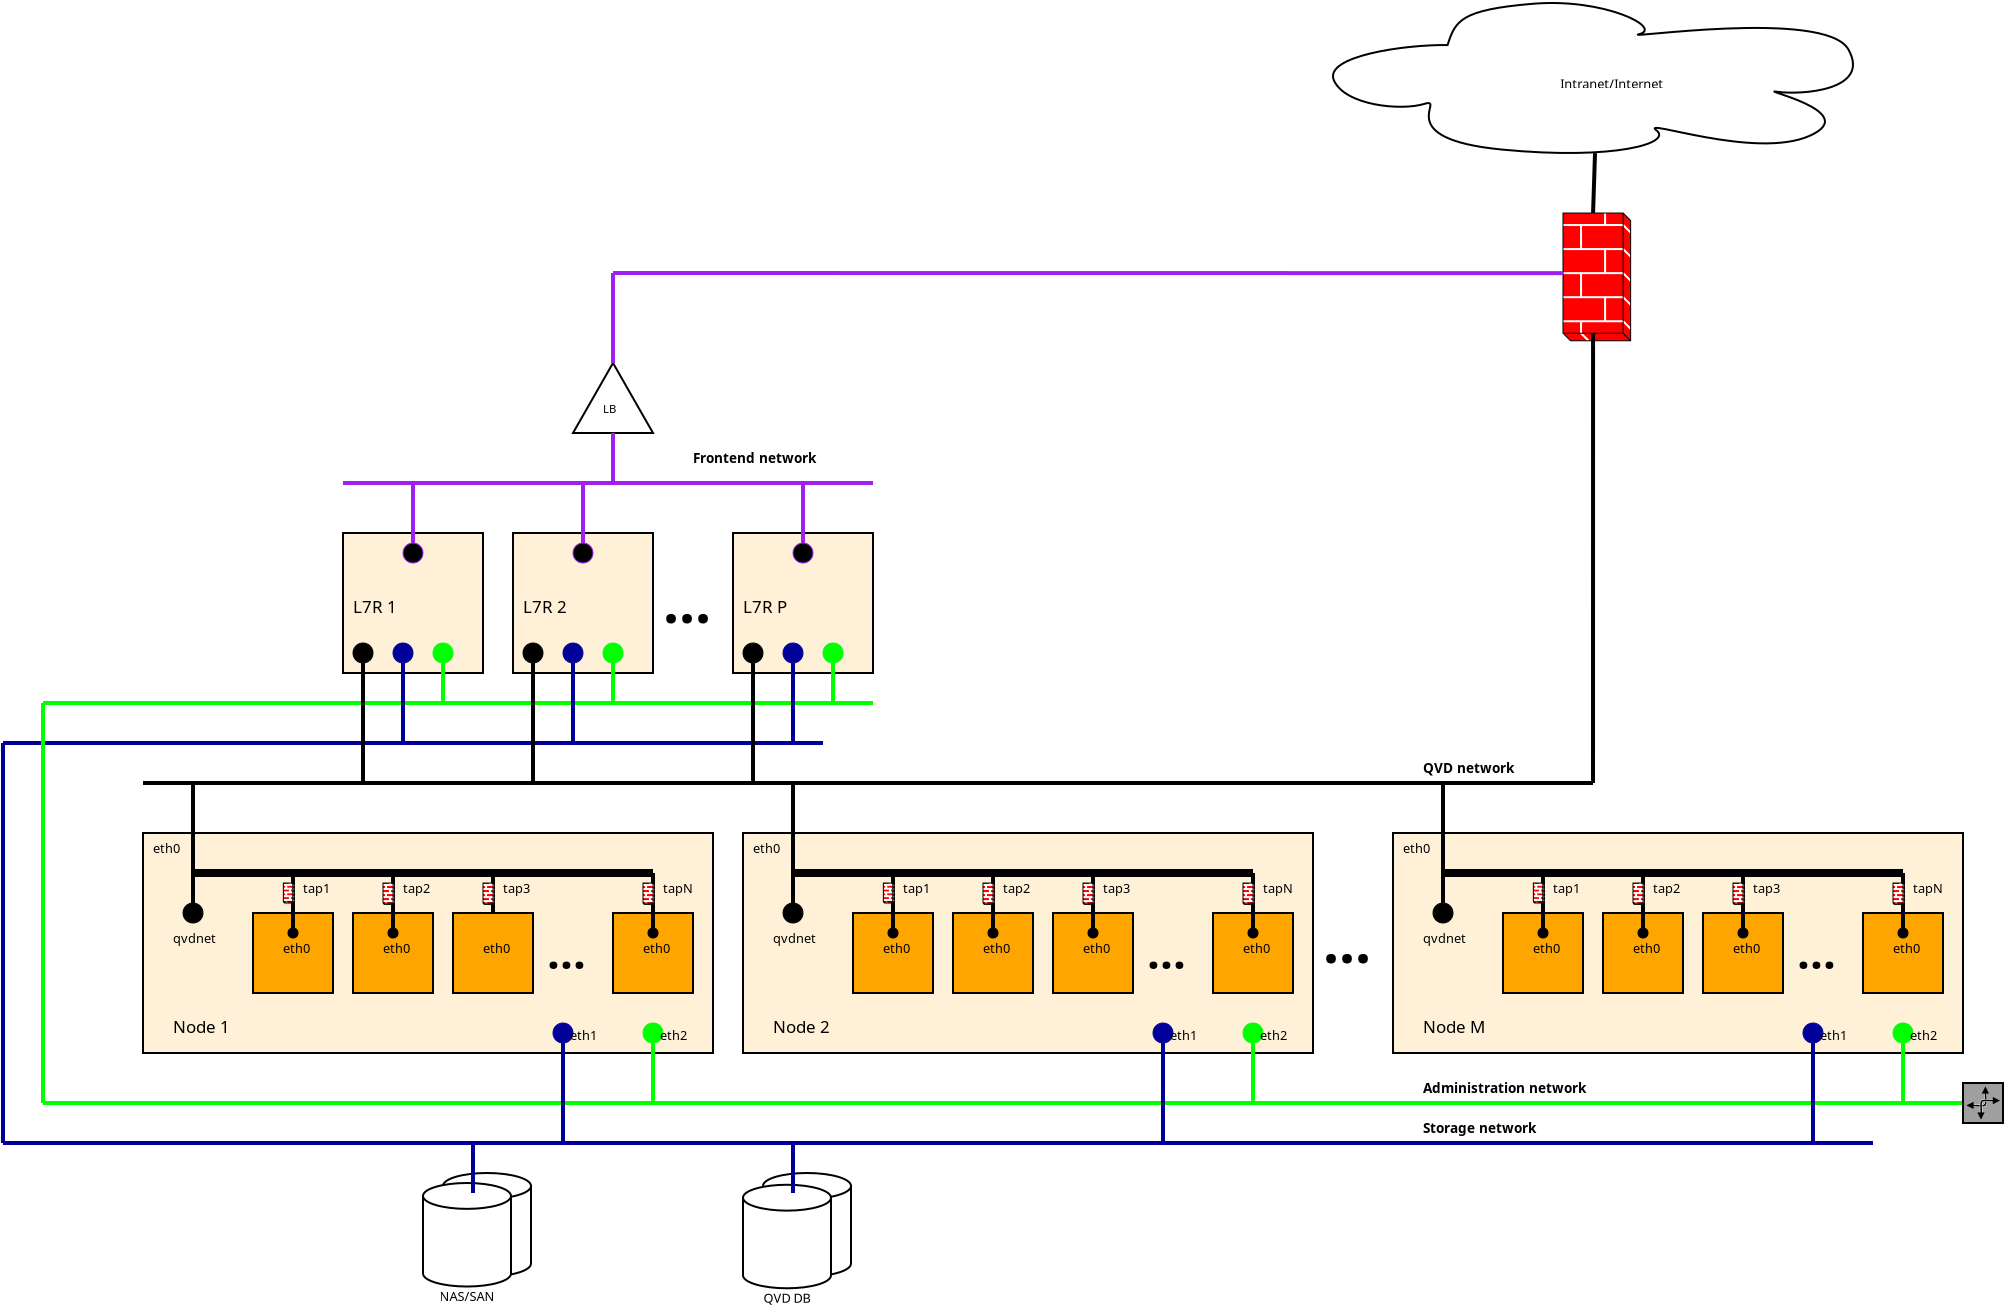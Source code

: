 <?xml version="1.0" encoding="UTF-8"?>
<dia:diagram xmlns:dia="http://www.lysator.liu.se/~alla/dia/">
  <dia:layer name="Background" visible="true" active="true">
    <dia:object type="Standard - Line" version="0" id="O0">
      <dia:attribute name="obj_pos">
        <dia:point val="2.5,40"/>
      </dia:attribute>
      <dia:attribute name="obj_bb">
        <dia:rectangle val="2.4,39.9;75.1,40.1"/>
      </dia:attribute>
      <dia:attribute name="conn_endpoints">
        <dia:point val="2.5,40"/>
        <dia:point val="75,40"/>
      </dia:attribute>
      <dia:attribute name="numcp">
        <dia:int val="1"/>
      </dia:attribute>
      <dia:attribute name="line_width">
        <dia:real val="0.2"/>
      </dia:attribute>
    </dia:object>
    <dia:object type="Standard - Text" version="1" id="O1">
      <dia:attribute name="obj_pos">
        <dia:point val="61.5,49"/>
      </dia:attribute>
      <dia:attribute name="obj_bb">
        <dia:rectangle val="61.5,46.38;64.718,49.667"/>
      </dia:attribute>
      <dia:attribute name="text">
        <dia:composite type="text">
          <dia:attribute name="string">
            <dia:string>#...#</dia:string>
          </dia:attribute>
          <dia:attribute name="font">
            <dia:font family="sans" style="80" name="Helvetica-Bold"/>
          </dia:attribute>
          <dia:attribute name="height">
            <dia:real val="3.528"/>
          </dia:attribute>
          <dia:attribute name="pos">
            <dia:point val="61.5,49"/>
          </dia:attribute>
          <dia:attribute name="color">
            <dia:color val="#000000"/>
          </dia:attribute>
          <dia:attribute name="alignment">
            <dia:enum val="0"/>
          </dia:attribute>
        </dia:composite>
      </dia:attribute>
      <dia:attribute name="valign">
        <dia:enum val="3"/>
      </dia:attribute>
    </dia:object>
    <dia:object type="Standard - Box" version="0" id="O2">
      <dia:attribute name="obj_pos">
        <dia:point val="32.5,42.5"/>
      </dia:attribute>
      <dia:attribute name="obj_bb">
        <dia:rectangle val="32.45,42.45;61.05,53.55"/>
      </dia:attribute>
      <dia:attribute name="elem_corner">
        <dia:point val="32.5,42.5"/>
      </dia:attribute>
      <dia:attribute name="elem_width">
        <dia:real val="28.5"/>
      </dia:attribute>
      <dia:attribute name="elem_height">
        <dia:real val="11"/>
      </dia:attribute>
      <dia:attribute name="border_width">
        <dia:real val="0.1"/>
      </dia:attribute>
      <dia:attribute name="inner_color">
        <dia:color val="#fff1d7"/>
      </dia:attribute>
      <dia:attribute name="show_background">
        <dia:boolean val="true"/>
      </dia:attribute>
    </dia:object>
    <dia:object type="Standard - Text" version="1" id="O3">
      <dia:attribute name="obj_pos">
        <dia:point val="34,52.5"/>
      </dia:attribute>
      <dia:attribute name="obj_bb">
        <dia:rectangle val="34,51.712;37.015,52.7"/>
      </dia:attribute>
      <dia:attribute name="text">
        <dia:composite type="text">
          <dia:attribute name="string">
            <dia:string>#Node 2#</dia:string>
          </dia:attribute>
          <dia:attribute name="font">
            <dia:font family="sans" style="0" name="Helvetica"/>
          </dia:attribute>
          <dia:attribute name="height">
            <dia:real val="1.058"/>
          </dia:attribute>
          <dia:attribute name="pos">
            <dia:point val="34,52.5"/>
          </dia:attribute>
          <dia:attribute name="color">
            <dia:color val="#000000"/>
          </dia:attribute>
          <dia:attribute name="alignment">
            <dia:enum val="0"/>
          </dia:attribute>
        </dia:composite>
      </dia:attribute>
      <dia:attribute name="valign">
        <dia:enum val="3"/>
      </dia:attribute>
    </dia:object>
    <dia:object type="Standard - Line" version="0" id="O4">
      <dia:attribute name="obj_pos">
        <dia:point val="58,44.5"/>
      </dia:attribute>
      <dia:attribute name="obj_bb">
        <dia:rectangle val="34.8,44.3;58.2,44.7"/>
      </dia:attribute>
      <dia:attribute name="conn_endpoints">
        <dia:point val="58,44.5"/>
        <dia:point val="35,44.5"/>
      </dia:attribute>
      <dia:attribute name="numcp">
        <dia:int val="1"/>
      </dia:attribute>
      <dia:attribute name="line_width">
        <dia:real val="0.4"/>
      </dia:attribute>
    </dia:object>
    <dia:object type="Standard - Ellipse" version="0" id="O5">
      <dia:attribute name="obj_pos">
        <dia:point val="34.5,46"/>
      </dia:attribute>
      <dia:attribute name="obj_bb">
        <dia:rectangle val="34.5,46;35.5,47"/>
      </dia:attribute>
      <dia:attribute name="elem_corner">
        <dia:point val="34.5,46"/>
      </dia:attribute>
      <dia:attribute name="elem_width">
        <dia:real val="1"/>
      </dia:attribute>
      <dia:attribute name="elem_height">
        <dia:real val="1"/>
      </dia:attribute>
      <dia:attribute name="border_width">
        <dia:real val="1.175e-38"/>
      </dia:attribute>
      <dia:attribute name="inner_color">
        <dia:color val="#000000"/>
      </dia:attribute>
    </dia:object>
    <dia:object type="Standard - Text" version="1" id="O6">
      <dia:attribute name="obj_pos">
        <dia:point val="33,43.5"/>
      </dia:attribute>
      <dia:attribute name="obj_bb">
        <dia:rectangle val="33,42.905;34.458,43.653"/>
      </dia:attribute>
      <dia:attribute name="text">
        <dia:composite type="text">
          <dia:attribute name="string">
            <dia:string>#eth0#</dia:string>
          </dia:attribute>
          <dia:attribute name="font">
            <dia:font family="sans" style="0" name="Helvetica"/>
          </dia:attribute>
          <dia:attribute name="height">
            <dia:real val="0.8"/>
          </dia:attribute>
          <dia:attribute name="pos">
            <dia:point val="33,43.5"/>
          </dia:attribute>
          <dia:attribute name="color">
            <dia:color val="#000000"/>
          </dia:attribute>
          <dia:attribute name="alignment">
            <dia:enum val="0"/>
          </dia:attribute>
        </dia:composite>
      </dia:attribute>
      <dia:attribute name="valign">
        <dia:enum val="3"/>
      </dia:attribute>
    </dia:object>
    <dia:object type="Standard - Text" version="1" id="O7">
      <dia:attribute name="obj_pos">
        <dia:point val="34,48"/>
      </dia:attribute>
      <dia:attribute name="obj_bb">
        <dia:rectangle val="34,47.405;36.245,48.153"/>
      </dia:attribute>
      <dia:attribute name="text">
        <dia:composite type="text">
          <dia:attribute name="string">
            <dia:string>#qvdnet#</dia:string>
          </dia:attribute>
          <dia:attribute name="font">
            <dia:font family="sans" style="0" name="Helvetica"/>
          </dia:attribute>
          <dia:attribute name="height">
            <dia:real val="0.8"/>
          </dia:attribute>
          <dia:attribute name="pos">
            <dia:point val="34,48"/>
          </dia:attribute>
          <dia:attribute name="color">
            <dia:color val="#000000"/>
          </dia:attribute>
          <dia:attribute name="alignment">
            <dia:enum val="0"/>
          </dia:attribute>
        </dia:composite>
      </dia:attribute>
      <dia:attribute name="valign">
        <dia:enum val="3"/>
      </dia:attribute>
    </dia:object>
    <dia:object type="Standard - Text" version="1" id="O8">
      <dia:attribute name="obj_pos">
        <dia:point val="52.7,49.3"/>
      </dia:attribute>
      <dia:attribute name="obj_bb">
        <dia:rectangle val="52.7,47.203;55.273,49.833"/>
      </dia:attribute>
      <dia:attribute name="text">
        <dia:composite type="text">
          <dia:attribute name="string">
            <dia:string>#...#</dia:string>
          </dia:attribute>
          <dia:attribute name="font">
            <dia:font family="sans" style="80" name="Helvetica-Bold"/>
          </dia:attribute>
          <dia:attribute name="height">
            <dia:real val="2.822"/>
          </dia:attribute>
          <dia:attribute name="pos">
            <dia:point val="52.7,49.3"/>
          </dia:attribute>
          <dia:attribute name="color">
            <dia:color val="#000000"/>
          </dia:attribute>
          <dia:attribute name="alignment">
            <dia:enum val="0"/>
          </dia:attribute>
        </dia:composite>
      </dia:attribute>
      <dia:attribute name="valign">
        <dia:enum val="3"/>
      </dia:attribute>
    </dia:object>
    <dia:object type="Standard - Text" version="1" id="O9">
      <dia:attribute name="obj_pos">
        <dia:point val="57,49.5"/>
      </dia:attribute>
      <dia:attribute name="obj_bb">
        <dia:rectangle val="57,48.87;58.77,49.66"/>
      </dia:attribute>
      <dia:attribute name="text">
        <dia:composite type="text">
          <dia:attribute name="string">
            <dia:string>#VM N#</dia:string>
          </dia:attribute>
          <dia:attribute name="font">
            <dia:font family="sans" style="0" name="Helvetica"/>
          </dia:attribute>
          <dia:attribute name="height">
            <dia:real val="0.847"/>
          </dia:attribute>
          <dia:attribute name="pos">
            <dia:point val="57,49.5"/>
          </dia:attribute>
          <dia:attribute name="color">
            <dia:color val="#000000"/>
          </dia:attribute>
          <dia:attribute name="alignment">
            <dia:enum val="0"/>
          </dia:attribute>
        </dia:composite>
      </dia:attribute>
      <dia:attribute name="valign">
        <dia:enum val="3"/>
      </dia:attribute>
    </dia:object>
    <dia:group>
      <dia:object type="Standard - Box" version="0" id="O10">
        <dia:attribute name="obj_pos">
          <dia:point val="38,46.5"/>
        </dia:attribute>
        <dia:attribute name="obj_bb">
          <dia:rectangle val="37.95,46.45;42.05,50.55"/>
        </dia:attribute>
        <dia:attribute name="elem_corner">
          <dia:point val="38,46.5"/>
        </dia:attribute>
        <dia:attribute name="elem_width">
          <dia:real val="4"/>
        </dia:attribute>
        <dia:attribute name="elem_height">
          <dia:real val="4"/>
        </dia:attribute>
        <dia:attribute name="border_width">
          <dia:real val="0.1"/>
        </dia:attribute>
        <dia:attribute name="inner_color">
          <dia:color val="#ffa500"/>
        </dia:attribute>
        <dia:attribute name="show_background">
          <dia:boolean val="true"/>
        </dia:attribute>
      </dia:object>
      <dia:object type="Standard - Ellipse" version="0" id="O11">
        <dia:attribute name="obj_pos">
          <dia:point val="39.75,47.25"/>
        </dia:attribute>
        <dia:attribute name="obj_bb">
          <dia:rectangle val="39.75,47.25;40.25,47.75"/>
        </dia:attribute>
        <dia:attribute name="elem_corner">
          <dia:point val="39.75,47.25"/>
        </dia:attribute>
        <dia:attribute name="elem_width">
          <dia:real val="0.5"/>
        </dia:attribute>
        <dia:attribute name="elem_height">
          <dia:real val="0.5"/>
        </dia:attribute>
        <dia:attribute name="border_width">
          <dia:real val="1.175e-38"/>
        </dia:attribute>
        <dia:attribute name="inner_color">
          <dia:color val="#000000"/>
        </dia:attribute>
      </dia:object>
      <dia:object type="Standard - Text" version="1" id="O12">
        <dia:attribute name="obj_pos">
          <dia:point val="39.5,48.5"/>
        </dia:attribute>
        <dia:attribute name="obj_bb">
          <dia:rectangle val="39.5,47.905;40.958,48.653"/>
        </dia:attribute>
        <dia:attribute name="text">
          <dia:composite type="text">
            <dia:attribute name="string">
              <dia:string>#eth0#</dia:string>
            </dia:attribute>
            <dia:attribute name="font">
              <dia:font family="sans" style="0" name="Helvetica"/>
            </dia:attribute>
            <dia:attribute name="height">
              <dia:real val="0.8"/>
            </dia:attribute>
            <dia:attribute name="pos">
              <dia:point val="39.5,48.5"/>
            </dia:attribute>
            <dia:attribute name="color">
              <dia:color val="#000000"/>
            </dia:attribute>
            <dia:attribute name="alignment">
              <dia:enum val="0"/>
            </dia:attribute>
          </dia:composite>
        </dia:attribute>
        <dia:attribute name="valign">
          <dia:enum val="3"/>
        </dia:attribute>
      </dia:object>
    </dia:group>
    <dia:group>
      <dia:object type="Standard - Box" version="0" id="O13">
        <dia:attribute name="obj_pos">
          <dia:point val="43,46.5"/>
        </dia:attribute>
        <dia:attribute name="obj_bb">
          <dia:rectangle val="42.95,46.45;47.05,50.55"/>
        </dia:attribute>
        <dia:attribute name="elem_corner">
          <dia:point val="43,46.5"/>
        </dia:attribute>
        <dia:attribute name="elem_width">
          <dia:real val="4"/>
        </dia:attribute>
        <dia:attribute name="elem_height">
          <dia:real val="4"/>
        </dia:attribute>
        <dia:attribute name="border_width">
          <dia:real val="0.1"/>
        </dia:attribute>
        <dia:attribute name="inner_color">
          <dia:color val="#ffa500"/>
        </dia:attribute>
        <dia:attribute name="show_background">
          <dia:boolean val="true"/>
        </dia:attribute>
      </dia:object>
      <dia:object type="Standard - Ellipse" version="0" id="O14">
        <dia:attribute name="obj_pos">
          <dia:point val="44.75,47.25"/>
        </dia:attribute>
        <dia:attribute name="obj_bb">
          <dia:rectangle val="44.75,47.25;45.25,47.75"/>
        </dia:attribute>
        <dia:attribute name="elem_corner">
          <dia:point val="44.75,47.25"/>
        </dia:attribute>
        <dia:attribute name="elem_width">
          <dia:real val="0.5"/>
        </dia:attribute>
        <dia:attribute name="elem_height">
          <dia:real val="0.5"/>
        </dia:attribute>
        <dia:attribute name="border_width">
          <dia:real val="1.175e-38"/>
        </dia:attribute>
        <dia:attribute name="inner_color">
          <dia:color val="#000000"/>
        </dia:attribute>
      </dia:object>
      <dia:object type="Standard - Text" version="1" id="O15">
        <dia:attribute name="obj_pos">
          <dia:point val="44.5,48.5"/>
        </dia:attribute>
        <dia:attribute name="obj_bb">
          <dia:rectangle val="44.5,47.905;45.958,48.653"/>
        </dia:attribute>
        <dia:attribute name="text">
          <dia:composite type="text">
            <dia:attribute name="string">
              <dia:string>#eth0#</dia:string>
            </dia:attribute>
            <dia:attribute name="font">
              <dia:font family="sans" style="0" name="Helvetica"/>
            </dia:attribute>
            <dia:attribute name="height">
              <dia:real val="0.8"/>
            </dia:attribute>
            <dia:attribute name="pos">
              <dia:point val="44.5,48.5"/>
            </dia:attribute>
            <dia:attribute name="color">
              <dia:color val="#000000"/>
            </dia:attribute>
            <dia:attribute name="alignment">
              <dia:enum val="0"/>
            </dia:attribute>
          </dia:composite>
        </dia:attribute>
        <dia:attribute name="valign">
          <dia:enum val="3"/>
        </dia:attribute>
      </dia:object>
    </dia:group>
    <dia:group>
      <dia:object type="Standard - Box" version="0" id="O16">
        <dia:attribute name="obj_pos">
          <dia:point val="48,46.5"/>
        </dia:attribute>
        <dia:attribute name="obj_bb">
          <dia:rectangle val="47.95,46.45;52.05,50.55"/>
        </dia:attribute>
        <dia:attribute name="elem_corner">
          <dia:point val="48,46.5"/>
        </dia:attribute>
        <dia:attribute name="elem_width">
          <dia:real val="4"/>
        </dia:attribute>
        <dia:attribute name="elem_height">
          <dia:real val="4"/>
        </dia:attribute>
        <dia:attribute name="border_width">
          <dia:real val="0.1"/>
        </dia:attribute>
        <dia:attribute name="inner_color">
          <dia:color val="#ffa500"/>
        </dia:attribute>
        <dia:attribute name="show_background">
          <dia:boolean val="true"/>
        </dia:attribute>
      </dia:object>
      <dia:object type="Standard - Ellipse" version="0" id="O17">
        <dia:attribute name="obj_pos">
          <dia:point val="49.75,47.25"/>
        </dia:attribute>
        <dia:attribute name="obj_bb">
          <dia:rectangle val="49.75,47.25;50.25,47.75"/>
        </dia:attribute>
        <dia:attribute name="elem_corner">
          <dia:point val="49.75,47.25"/>
        </dia:attribute>
        <dia:attribute name="elem_width">
          <dia:real val="0.5"/>
        </dia:attribute>
        <dia:attribute name="elem_height">
          <dia:real val="0.5"/>
        </dia:attribute>
        <dia:attribute name="border_width">
          <dia:real val="1.175e-38"/>
        </dia:attribute>
        <dia:attribute name="inner_color">
          <dia:color val="#000000"/>
        </dia:attribute>
      </dia:object>
      <dia:object type="Standard - Text" version="1" id="O18">
        <dia:attribute name="obj_pos">
          <dia:point val="49.5,48.5"/>
        </dia:attribute>
        <dia:attribute name="obj_bb">
          <dia:rectangle val="49.5,47.905;50.958,48.653"/>
        </dia:attribute>
        <dia:attribute name="text">
          <dia:composite type="text">
            <dia:attribute name="string">
              <dia:string>#eth0#</dia:string>
            </dia:attribute>
            <dia:attribute name="font">
              <dia:font family="sans" style="0" name="Helvetica"/>
            </dia:attribute>
            <dia:attribute name="height">
              <dia:real val="0.8"/>
            </dia:attribute>
            <dia:attribute name="pos">
              <dia:point val="49.5,48.5"/>
            </dia:attribute>
            <dia:attribute name="color">
              <dia:color val="#000000"/>
            </dia:attribute>
            <dia:attribute name="alignment">
              <dia:enum val="0"/>
            </dia:attribute>
          </dia:composite>
        </dia:attribute>
        <dia:attribute name="valign">
          <dia:enum val="3"/>
        </dia:attribute>
      </dia:object>
    </dia:group>
    <dia:group>
      <dia:object type="Standard - Box" version="0" id="O19">
        <dia:attribute name="obj_pos">
          <dia:point val="56,46.5"/>
        </dia:attribute>
        <dia:attribute name="obj_bb">
          <dia:rectangle val="55.95,46.45;60.05,50.55"/>
        </dia:attribute>
        <dia:attribute name="elem_corner">
          <dia:point val="56,46.5"/>
        </dia:attribute>
        <dia:attribute name="elem_width">
          <dia:real val="4"/>
        </dia:attribute>
        <dia:attribute name="elem_height">
          <dia:real val="4"/>
        </dia:attribute>
        <dia:attribute name="border_width">
          <dia:real val="0.1"/>
        </dia:attribute>
        <dia:attribute name="inner_color">
          <dia:color val="#ffa500"/>
        </dia:attribute>
        <dia:attribute name="show_background">
          <dia:boolean val="true"/>
        </dia:attribute>
      </dia:object>
      <dia:object type="Standard - Ellipse" version="0" id="O20">
        <dia:attribute name="obj_pos">
          <dia:point val="57.75,47.25"/>
        </dia:attribute>
        <dia:attribute name="obj_bb">
          <dia:rectangle val="57.75,47.25;58.25,47.75"/>
        </dia:attribute>
        <dia:attribute name="elem_corner">
          <dia:point val="57.75,47.25"/>
        </dia:attribute>
        <dia:attribute name="elem_width">
          <dia:real val="0.5"/>
        </dia:attribute>
        <dia:attribute name="elem_height">
          <dia:real val="0.5"/>
        </dia:attribute>
        <dia:attribute name="border_width">
          <dia:real val="1.175e-38"/>
        </dia:attribute>
        <dia:attribute name="inner_color">
          <dia:color val="#000000"/>
        </dia:attribute>
      </dia:object>
      <dia:object type="Standard - Text" version="1" id="O21">
        <dia:attribute name="obj_pos">
          <dia:point val="57.5,48.5"/>
        </dia:attribute>
        <dia:attribute name="obj_bb">
          <dia:rectangle val="57.5,47.905;58.958,48.653"/>
        </dia:attribute>
        <dia:attribute name="text">
          <dia:composite type="text">
            <dia:attribute name="string">
              <dia:string>#eth0#</dia:string>
            </dia:attribute>
            <dia:attribute name="font">
              <dia:font family="sans" style="0" name="Helvetica"/>
            </dia:attribute>
            <dia:attribute name="height">
              <dia:real val="0.8"/>
            </dia:attribute>
            <dia:attribute name="pos">
              <dia:point val="57.5,48.5"/>
            </dia:attribute>
            <dia:attribute name="color">
              <dia:color val="#000000"/>
            </dia:attribute>
            <dia:attribute name="alignment">
              <dia:enum val="0"/>
            </dia:attribute>
          </dia:composite>
        </dia:attribute>
        <dia:attribute name="valign">
          <dia:enum val="3"/>
        </dia:attribute>
      </dia:object>
    </dia:group>
    <dia:object type="Standard - Line" version="0" id="O22">
      <dia:attribute name="obj_pos">
        <dia:point val="58,44.5"/>
      </dia:attribute>
      <dia:attribute name="obj_bb">
        <dia:rectangle val="57.9,44.4;58.1,47.35"/>
      </dia:attribute>
      <dia:attribute name="conn_endpoints">
        <dia:point val="58,44.5"/>
        <dia:point val="58,47.25"/>
      </dia:attribute>
      <dia:attribute name="numcp">
        <dia:int val="1"/>
      </dia:attribute>
      <dia:attribute name="line_width">
        <dia:real val="0.2"/>
      </dia:attribute>
      <dia:connections>
        <dia:connection handle="1" to="O20" connection="1"/>
      </dia:connections>
    </dia:object>
    <dia:object type="Standard - Line" version="0" id="O23">
      <dia:attribute name="obj_pos">
        <dia:point val="50,44.5"/>
      </dia:attribute>
      <dia:attribute name="obj_bb">
        <dia:rectangle val="49.9,44.4;50.1,47.35"/>
      </dia:attribute>
      <dia:attribute name="conn_endpoints">
        <dia:point val="50,44.5"/>
        <dia:point val="50,47.25"/>
      </dia:attribute>
      <dia:attribute name="numcp">
        <dia:int val="1"/>
      </dia:attribute>
      <dia:attribute name="line_width">
        <dia:real val="0.2"/>
      </dia:attribute>
      <dia:connections>
        <dia:connection handle="1" to="O17" connection="1"/>
      </dia:connections>
    </dia:object>
    <dia:object type="Standard - Line" version="0" id="O24">
      <dia:attribute name="obj_pos">
        <dia:point val="45,44.5"/>
      </dia:attribute>
      <dia:attribute name="obj_bb">
        <dia:rectangle val="44.9,44.4;45.1,47.35"/>
      </dia:attribute>
      <dia:attribute name="conn_endpoints">
        <dia:point val="45,44.5"/>
        <dia:point val="45,47.25"/>
      </dia:attribute>
      <dia:attribute name="numcp">
        <dia:int val="1"/>
      </dia:attribute>
      <dia:attribute name="line_width">
        <dia:real val="0.2"/>
      </dia:attribute>
      <dia:connections>
        <dia:connection handle="1" to="O14" connection="1"/>
      </dia:connections>
    </dia:object>
    <dia:object type="Standard - Line" version="0" id="O25">
      <dia:attribute name="obj_pos">
        <dia:point val="40,44.5"/>
      </dia:attribute>
      <dia:attribute name="obj_bb">
        <dia:rectangle val="39.9,44.4;40.1,47.35"/>
      </dia:attribute>
      <dia:attribute name="conn_endpoints">
        <dia:point val="40,44.5"/>
        <dia:point val="40,47.25"/>
      </dia:attribute>
      <dia:attribute name="numcp">
        <dia:int val="1"/>
      </dia:attribute>
      <dia:attribute name="line_width">
        <dia:real val="0.2"/>
      </dia:attribute>
      <dia:connections>
        <dia:connection handle="1" to="O11" connection="1"/>
      </dia:connections>
    </dia:object>
    <dia:object type="Standard - Box" version="0" id="O26">
      <dia:attribute name="obj_pos">
        <dia:point val="2.5,42.5"/>
      </dia:attribute>
      <dia:attribute name="obj_bb">
        <dia:rectangle val="2.45,42.45;31.05,53.55"/>
      </dia:attribute>
      <dia:attribute name="elem_corner">
        <dia:point val="2.5,42.5"/>
      </dia:attribute>
      <dia:attribute name="elem_width">
        <dia:real val="28.5"/>
      </dia:attribute>
      <dia:attribute name="elem_height">
        <dia:real val="11"/>
      </dia:attribute>
      <dia:attribute name="border_width">
        <dia:real val="0.1"/>
      </dia:attribute>
      <dia:attribute name="inner_color">
        <dia:color val="#fff1d7"/>
      </dia:attribute>
      <dia:attribute name="show_background">
        <dia:boolean val="true"/>
      </dia:attribute>
    </dia:object>
    <dia:object type="Standard - Text" version="1" id="O27">
      <dia:attribute name="obj_pos">
        <dia:point val="4,52.5"/>
      </dia:attribute>
      <dia:attribute name="obj_bb">
        <dia:rectangle val="4,51.712;7.015,52.7"/>
      </dia:attribute>
      <dia:attribute name="text">
        <dia:composite type="text">
          <dia:attribute name="string">
            <dia:string>#Node 1#</dia:string>
          </dia:attribute>
          <dia:attribute name="font">
            <dia:font family="sans" style="0" name="Helvetica"/>
          </dia:attribute>
          <dia:attribute name="height">
            <dia:real val="1.058"/>
          </dia:attribute>
          <dia:attribute name="pos">
            <dia:point val="4,52.5"/>
          </dia:attribute>
          <dia:attribute name="color">
            <dia:color val="#000000"/>
          </dia:attribute>
          <dia:attribute name="alignment">
            <dia:enum val="0"/>
          </dia:attribute>
        </dia:composite>
      </dia:attribute>
      <dia:attribute name="valign">
        <dia:enum val="3"/>
      </dia:attribute>
    </dia:object>
    <dia:object type="Standard - Line" version="0" id="O28">
      <dia:attribute name="obj_pos">
        <dia:point val="28,44.5"/>
      </dia:attribute>
      <dia:attribute name="obj_bb">
        <dia:rectangle val="4.8,44.3;28.2,44.7"/>
      </dia:attribute>
      <dia:attribute name="conn_endpoints">
        <dia:point val="28,44.5"/>
        <dia:point val="5,44.5"/>
      </dia:attribute>
      <dia:attribute name="numcp">
        <dia:int val="1"/>
      </dia:attribute>
      <dia:attribute name="line_width">
        <dia:real val="0.4"/>
      </dia:attribute>
    </dia:object>
    <dia:object type="Standard - Ellipse" version="0" id="O29">
      <dia:attribute name="obj_pos">
        <dia:point val="4.5,46"/>
      </dia:attribute>
      <dia:attribute name="obj_bb">
        <dia:rectangle val="4.5,46;5.5,47"/>
      </dia:attribute>
      <dia:attribute name="elem_corner">
        <dia:point val="4.5,46"/>
      </dia:attribute>
      <dia:attribute name="elem_width">
        <dia:real val="1"/>
      </dia:attribute>
      <dia:attribute name="elem_height">
        <dia:real val="1"/>
      </dia:attribute>
      <dia:attribute name="border_width">
        <dia:real val="1.175e-38"/>
      </dia:attribute>
      <dia:attribute name="inner_color">
        <dia:color val="#000000"/>
      </dia:attribute>
    </dia:object>
    <dia:object type="Standard - Text" version="1" id="O30">
      <dia:attribute name="obj_pos">
        <dia:point val="3,43.5"/>
      </dia:attribute>
      <dia:attribute name="obj_bb">
        <dia:rectangle val="3,42.905;4.457,43.653"/>
      </dia:attribute>
      <dia:attribute name="text">
        <dia:composite type="text">
          <dia:attribute name="string">
            <dia:string>#eth0#</dia:string>
          </dia:attribute>
          <dia:attribute name="font">
            <dia:font family="sans" style="0" name="Helvetica"/>
          </dia:attribute>
          <dia:attribute name="height">
            <dia:real val="0.8"/>
          </dia:attribute>
          <dia:attribute name="pos">
            <dia:point val="3,43.5"/>
          </dia:attribute>
          <dia:attribute name="color">
            <dia:color val="#000000"/>
          </dia:attribute>
          <dia:attribute name="alignment">
            <dia:enum val="0"/>
          </dia:attribute>
        </dia:composite>
      </dia:attribute>
      <dia:attribute name="valign">
        <dia:enum val="3"/>
      </dia:attribute>
    </dia:object>
    <dia:object type="Standard - Text" version="1" id="O31">
      <dia:attribute name="obj_pos">
        <dia:point val="4,48"/>
      </dia:attribute>
      <dia:attribute name="obj_bb">
        <dia:rectangle val="4,47.405;6.245,48.153"/>
      </dia:attribute>
      <dia:attribute name="text">
        <dia:composite type="text">
          <dia:attribute name="string">
            <dia:string>#qvdnet#</dia:string>
          </dia:attribute>
          <dia:attribute name="font">
            <dia:font family="sans" style="0" name="Helvetica"/>
          </dia:attribute>
          <dia:attribute name="height">
            <dia:real val="0.8"/>
          </dia:attribute>
          <dia:attribute name="pos">
            <dia:point val="4,48"/>
          </dia:attribute>
          <dia:attribute name="color">
            <dia:color val="#000000"/>
          </dia:attribute>
          <dia:attribute name="alignment">
            <dia:enum val="0"/>
          </dia:attribute>
        </dia:composite>
      </dia:attribute>
      <dia:attribute name="valign">
        <dia:enum val="3"/>
      </dia:attribute>
    </dia:object>
    <dia:object type="Standard - Text" version="1" id="O32">
      <dia:attribute name="obj_pos">
        <dia:point val="22.7,49.3"/>
      </dia:attribute>
      <dia:attribute name="obj_bb">
        <dia:rectangle val="22.7,47.203;25.273,49.833"/>
      </dia:attribute>
      <dia:attribute name="text">
        <dia:composite type="text">
          <dia:attribute name="string">
            <dia:string>#...#</dia:string>
          </dia:attribute>
          <dia:attribute name="font">
            <dia:font family="sans" style="80" name="Helvetica-Bold"/>
          </dia:attribute>
          <dia:attribute name="height">
            <dia:real val="2.822"/>
          </dia:attribute>
          <dia:attribute name="pos">
            <dia:point val="22.7,49.3"/>
          </dia:attribute>
          <dia:attribute name="color">
            <dia:color val="#000000"/>
          </dia:attribute>
          <dia:attribute name="alignment">
            <dia:enum val="0"/>
          </dia:attribute>
        </dia:composite>
      </dia:attribute>
      <dia:attribute name="valign">
        <dia:enum val="3"/>
      </dia:attribute>
    </dia:object>
    <dia:object type="Standard - Text" version="1" id="O33">
      <dia:attribute name="obj_pos">
        <dia:point val="27,49.5"/>
      </dia:attribute>
      <dia:attribute name="obj_bb">
        <dia:rectangle val="27,48.87;28.77,49.66"/>
      </dia:attribute>
      <dia:attribute name="text">
        <dia:composite type="text">
          <dia:attribute name="string">
            <dia:string>#VM N#</dia:string>
          </dia:attribute>
          <dia:attribute name="font">
            <dia:font family="sans" style="0" name="Helvetica"/>
          </dia:attribute>
          <dia:attribute name="height">
            <dia:real val="0.847"/>
          </dia:attribute>
          <dia:attribute name="pos">
            <dia:point val="27,49.5"/>
          </dia:attribute>
          <dia:attribute name="color">
            <dia:color val="#000000"/>
          </dia:attribute>
          <dia:attribute name="alignment">
            <dia:enum val="0"/>
          </dia:attribute>
        </dia:composite>
      </dia:attribute>
      <dia:attribute name="valign">
        <dia:enum val="3"/>
      </dia:attribute>
    </dia:object>
    <dia:group>
      <dia:object type="Standard - Box" version="0" id="O34">
        <dia:attribute name="obj_pos">
          <dia:point val="8,46.5"/>
        </dia:attribute>
        <dia:attribute name="obj_bb">
          <dia:rectangle val="7.95,46.45;12.05,50.55"/>
        </dia:attribute>
        <dia:attribute name="elem_corner">
          <dia:point val="8,46.5"/>
        </dia:attribute>
        <dia:attribute name="elem_width">
          <dia:real val="4"/>
        </dia:attribute>
        <dia:attribute name="elem_height">
          <dia:real val="4"/>
        </dia:attribute>
        <dia:attribute name="border_width">
          <dia:real val="0.1"/>
        </dia:attribute>
        <dia:attribute name="inner_color">
          <dia:color val="#ffa500"/>
        </dia:attribute>
        <dia:attribute name="show_background">
          <dia:boolean val="true"/>
        </dia:attribute>
      </dia:object>
      <dia:object type="Standard - Ellipse" version="0" id="O35">
        <dia:attribute name="obj_pos">
          <dia:point val="9.75,47.25"/>
        </dia:attribute>
        <dia:attribute name="obj_bb">
          <dia:rectangle val="9.75,47.25;10.25,47.75"/>
        </dia:attribute>
        <dia:attribute name="elem_corner">
          <dia:point val="9.75,47.25"/>
        </dia:attribute>
        <dia:attribute name="elem_width">
          <dia:real val="0.5"/>
        </dia:attribute>
        <dia:attribute name="elem_height">
          <dia:real val="0.5"/>
        </dia:attribute>
        <dia:attribute name="border_width">
          <dia:real val="1.175e-38"/>
        </dia:attribute>
        <dia:attribute name="inner_color">
          <dia:color val="#000000"/>
        </dia:attribute>
      </dia:object>
      <dia:object type="Standard - Text" version="1" id="O36">
        <dia:attribute name="obj_pos">
          <dia:point val="9.5,48.5"/>
        </dia:attribute>
        <dia:attribute name="obj_bb">
          <dia:rectangle val="9.5,47.905;10.957,48.653"/>
        </dia:attribute>
        <dia:attribute name="text">
          <dia:composite type="text">
            <dia:attribute name="string">
              <dia:string>#eth0#</dia:string>
            </dia:attribute>
            <dia:attribute name="font">
              <dia:font family="sans" style="0" name="Helvetica"/>
            </dia:attribute>
            <dia:attribute name="height">
              <dia:real val="0.8"/>
            </dia:attribute>
            <dia:attribute name="pos">
              <dia:point val="9.5,48.5"/>
            </dia:attribute>
            <dia:attribute name="color">
              <dia:color val="#000000"/>
            </dia:attribute>
            <dia:attribute name="alignment">
              <dia:enum val="0"/>
            </dia:attribute>
          </dia:composite>
        </dia:attribute>
        <dia:attribute name="valign">
          <dia:enum val="3"/>
        </dia:attribute>
      </dia:object>
    </dia:group>
    <dia:group>
      <dia:object type="Standard - Box" version="0" id="O37">
        <dia:attribute name="obj_pos">
          <dia:point val="13,46.5"/>
        </dia:attribute>
        <dia:attribute name="obj_bb">
          <dia:rectangle val="12.95,46.45;17.05,50.55"/>
        </dia:attribute>
        <dia:attribute name="elem_corner">
          <dia:point val="13,46.5"/>
        </dia:attribute>
        <dia:attribute name="elem_width">
          <dia:real val="4"/>
        </dia:attribute>
        <dia:attribute name="elem_height">
          <dia:real val="4"/>
        </dia:attribute>
        <dia:attribute name="border_width">
          <dia:real val="0.1"/>
        </dia:attribute>
        <dia:attribute name="inner_color">
          <dia:color val="#ffa500"/>
        </dia:attribute>
        <dia:attribute name="show_background">
          <dia:boolean val="true"/>
        </dia:attribute>
      </dia:object>
      <dia:object type="Standard - Ellipse" version="0" id="O38">
        <dia:attribute name="obj_pos">
          <dia:point val="14.75,47.25"/>
        </dia:attribute>
        <dia:attribute name="obj_bb">
          <dia:rectangle val="14.75,47.25;15.25,47.75"/>
        </dia:attribute>
        <dia:attribute name="elem_corner">
          <dia:point val="14.75,47.25"/>
        </dia:attribute>
        <dia:attribute name="elem_width">
          <dia:real val="0.5"/>
        </dia:attribute>
        <dia:attribute name="elem_height">
          <dia:real val="0.5"/>
        </dia:attribute>
        <dia:attribute name="border_width">
          <dia:real val="1.175e-38"/>
        </dia:attribute>
        <dia:attribute name="inner_color">
          <dia:color val="#000000"/>
        </dia:attribute>
      </dia:object>
      <dia:object type="Standard - Text" version="1" id="O39">
        <dia:attribute name="obj_pos">
          <dia:point val="14.5,48.5"/>
        </dia:attribute>
        <dia:attribute name="obj_bb">
          <dia:rectangle val="14.5,47.905;15.957,48.653"/>
        </dia:attribute>
        <dia:attribute name="text">
          <dia:composite type="text">
            <dia:attribute name="string">
              <dia:string>#eth0#</dia:string>
            </dia:attribute>
            <dia:attribute name="font">
              <dia:font family="sans" style="0" name="Helvetica"/>
            </dia:attribute>
            <dia:attribute name="height">
              <dia:real val="0.8"/>
            </dia:attribute>
            <dia:attribute name="pos">
              <dia:point val="14.5,48.5"/>
            </dia:attribute>
            <dia:attribute name="color">
              <dia:color val="#000000"/>
            </dia:attribute>
            <dia:attribute name="alignment">
              <dia:enum val="0"/>
            </dia:attribute>
          </dia:composite>
        </dia:attribute>
        <dia:attribute name="valign">
          <dia:enum val="3"/>
        </dia:attribute>
      </dia:object>
    </dia:group>
    <dia:object type="Standard - Ellipse" version="0" id="O40">
      <dia:attribute name="obj_pos">
        <dia:point val="19.75,47.25"/>
      </dia:attribute>
      <dia:attribute name="obj_bb">
        <dia:rectangle val="19.75,47.25;20.25,47.75"/>
      </dia:attribute>
      <dia:attribute name="elem_corner">
        <dia:point val="19.75,47.25"/>
      </dia:attribute>
      <dia:attribute name="elem_width">
        <dia:real val="0.5"/>
      </dia:attribute>
      <dia:attribute name="elem_height">
        <dia:real val="0.5"/>
      </dia:attribute>
      <dia:attribute name="border_width">
        <dia:real val="1.175e-38"/>
      </dia:attribute>
      <dia:attribute name="inner_color">
        <dia:color val="#000000"/>
      </dia:attribute>
    </dia:object>
    <dia:group>
      <dia:object type="Standard - Box" version="0" id="O41">
        <dia:attribute name="obj_pos">
          <dia:point val="26,46.5"/>
        </dia:attribute>
        <dia:attribute name="obj_bb">
          <dia:rectangle val="25.95,46.45;30.05,50.55"/>
        </dia:attribute>
        <dia:attribute name="elem_corner">
          <dia:point val="26,46.5"/>
        </dia:attribute>
        <dia:attribute name="elem_width">
          <dia:real val="4"/>
        </dia:attribute>
        <dia:attribute name="elem_height">
          <dia:real val="4"/>
        </dia:attribute>
        <dia:attribute name="border_width">
          <dia:real val="0.1"/>
        </dia:attribute>
        <dia:attribute name="inner_color">
          <dia:color val="#ffa500"/>
        </dia:attribute>
        <dia:attribute name="show_background">
          <dia:boolean val="true"/>
        </dia:attribute>
      </dia:object>
      <dia:object type="Standard - Ellipse" version="0" id="O42">
        <dia:attribute name="obj_pos">
          <dia:point val="27.75,47.25"/>
        </dia:attribute>
        <dia:attribute name="obj_bb">
          <dia:rectangle val="27.75,47.25;28.25,47.75"/>
        </dia:attribute>
        <dia:attribute name="elem_corner">
          <dia:point val="27.75,47.25"/>
        </dia:attribute>
        <dia:attribute name="elem_width">
          <dia:real val="0.5"/>
        </dia:attribute>
        <dia:attribute name="elem_height">
          <dia:real val="0.5"/>
        </dia:attribute>
        <dia:attribute name="border_width">
          <dia:real val="1.175e-38"/>
        </dia:attribute>
        <dia:attribute name="inner_color">
          <dia:color val="#000000"/>
        </dia:attribute>
      </dia:object>
      <dia:object type="Standard - Text" version="1" id="O43">
        <dia:attribute name="obj_pos">
          <dia:point val="27.5,48.5"/>
        </dia:attribute>
        <dia:attribute name="obj_bb">
          <dia:rectangle val="27.5,47.905;28.957,48.653"/>
        </dia:attribute>
        <dia:attribute name="text">
          <dia:composite type="text">
            <dia:attribute name="string">
              <dia:string>#eth0#</dia:string>
            </dia:attribute>
            <dia:attribute name="font">
              <dia:font family="sans" style="0" name="Helvetica"/>
            </dia:attribute>
            <dia:attribute name="height">
              <dia:real val="0.8"/>
            </dia:attribute>
            <dia:attribute name="pos">
              <dia:point val="27.5,48.5"/>
            </dia:attribute>
            <dia:attribute name="color">
              <dia:color val="#000000"/>
            </dia:attribute>
            <dia:attribute name="alignment">
              <dia:enum val="0"/>
            </dia:attribute>
          </dia:composite>
        </dia:attribute>
        <dia:attribute name="valign">
          <dia:enum val="3"/>
        </dia:attribute>
      </dia:object>
    </dia:group>
    <dia:object type="Standard - Line" version="0" id="O44">
      <dia:attribute name="obj_pos">
        <dia:point val="28,44.5"/>
      </dia:attribute>
      <dia:attribute name="obj_bb">
        <dia:rectangle val="27.9,44.4;28.1,47.35"/>
      </dia:attribute>
      <dia:attribute name="conn_endpoints">
        <dia:point val="28,44.5"/>
        <dia:point val="28,47.25"/>
      </dia:attribute>
      <dia:attribute name="numcp">
        <dia:int val="1"/>
      </dia:attribute>
      <dia:attribute name="line_width">
        <dia:real val="0.2"/>
      </dia:attribute>
      <dia:connections>
        <dia:connection handle="1" to="O42" connection="1"/>
      </dia:connections>
    </dia:object>
    <dia:object type="Standard - Line" version="0" id="O45">
      <dia:attribute name="obj_pos">
        <dia:point val="20,44.5"/>
      </dia:attribute>
      <dia:attribute name="obj_bb">
        <dia:rectangle val="19.9,44.4;20.1,47.35"/>
      </dia:attribute>
      <dia:attribute name="conn_endpoints">
        <dia:point val="20,44.5"/>
        <dia:point val="20,47.25"/>
      </dia:attribute>
      <dia:attribute name="numcp">
        <dia:int val="1"/>
      </dia:attribute>
      <dia:attribute name="line_width">
        <dia:real val="0.2"/>
      </dia:attribute>
      <dia:connections>
        <dia:connection handle="1" to="O40" connection="1"/>
      </dia:connections>
    </dia:object>
    <dia:object type="Standard - Line" version="0" id="O46">
      <dia:attribute name="obj_pos">
        <dia:point val="15,44.5"/>
      </dia:attribute>
      <dia:attribute name="obj_bb">
        <dia:rectangle val="14.9,44.4;15.1,47.35"/>
      </dia:attribute>
      <dia:attribute name="conn_endpoints">
        <dia:point val="15,44.5"/>
        <dia:point val="15,47.25"/>
      </dia:attribute>
      <dia:attribute name="numcp">
        <dia:int val="1"/>
      </dia:attribute>
      <dia:attribute name="line_width">
        <dia:real val="0.2"/>
      </dia:attribute>
      <dia:connections>
        <dia:connection handle="1" to="O38" connection="1"/>
      </dia:connections>
    </dia:object>
    <dia:object type="Standard - Line" version="0" id="O47">
      <dia:attribute name="obj_pos">
        <dia:point val="10,44.5"/>
      </dia:attribute>
      <dia:attribute name="obj_bb">
        <dia:rectangle val="9.9,44.4;10.1,47.35"/>
      </dia:attribute>
      <dia:attribute name="conn_endpoints">
        <dia:point val="10,44.5"/>
        <dia:point val="10,47.25"/>
      </dia:attribute>
      <dia:attribute name="numcp">
        <dia:int val="1"/>
      </dia:attribute>
      <dia:attribute name="line_width">
        <dia:real val="0.2"/>
      </dia:attribute>
      <dia:connections>
        <dia:connection handle="1" to="O35" connection="1"/>
      </dia:connections>
    </dia:object>
    <dia:object type="Standard - Box" version="0" id="O48">
      <dia:attribute name="obj_pos">
        <dia:point val="65,42.5"/>
      </dia:attribute>
      <dia:attribute name="obj_bb">
        <dia:rectangle val="64.95,42.45;93.55,53.55"/>
      </dia:attribute>
      <dia:attribute name="elem_corner">
        <dia:point val="65,42.5"/>
      </dia:attribute>
      <dia:attribute name="elem_width">
        <dia:real val="28.5"/>
      </dia:attribute>
      <dia:attribute name="elem_height">
        <dia:real val="11"/>
      </dia:attribute>
      <dia:attribute name="border_width">
        <dia:real val="0.1"/>
      </dia:attribute>
      <dia:attribute name="inner_color">
        <dia:color val="#fff1d7"/>
      </dia:attribute>
      <dia:attribute name="show_background">
        <dia:boolean val="true"/>
      </dia:attribute>
    </dia:object>
    <dia:object type="Standard - Text" version="1" id="O49">
      <dia:attribute name="obj_pos">
        <dia:point val="66.5,52.5"/>
      </dia:attribute>
      <dia:attribute name="obj_bb">
        <dia:rectangle val="66.5,51.712;69.707,52.7"/>
      </dia:attribute>
      <dia:attribute name="text">
        <dia:composite type="text">
          <dia:attribute name="string">
            <dia:string>#Node M#</dia:string>
          </dia:attribute>
          <dia:attribute name="font">
            <dia:font family="sans" style="0" name="Helvetica"/>
          </dia:attribute>
          <dia:attribute name="height">
            <dia:real val="1.058"/>
          </dia:attribute>
          <dia:attribute name="pos">
            <dia:point val="66.5,52.5"/>
          </dia:attribute>
          <dia:attribute name="color">
            <dia:color val="#000000"/>
          </dia:attribute>
          <dia:attribute name="alignment">
            <dia:enum val="0"/>
          </dia:attribute>
        </dia:composite>
      </dia:attribute>
      <dia:attribute name="valign">
        <dia:enum val="3"/>
      </dia:attribute>
    </dia:object>
    <dia:object type="Standard - Line" version="0" id="O50">
      <dia:attribute name="obj_pos">
        <dia:point val="90.5,44.5"/>
      </dia:attribute>
      <dia:attribute name="obj_bb">
        <dia:rectangle val="67.3,44.3;90.7,44.7"/>
      </dia:attribute>
      <dia:attribute name="conn_endpoints">
        <dia:point val="90.5,44.5"/>
        <dia:point val="67.5,44.5"/>
      </dia:attribute>
      <dia:attribute name="numcp">
        <dia:int val="1"/>
      </dia:attribute>
      <dia:attribute name="line_width">
        <dia:real val="0.4"/>
      </dia:attribute>
    </dia:object>
    <dia:object type="Standard - Ellipse" version="0" id="O51">
      <dia:attribute name="obj_pos">
        <dia:point val="67,46"/>
      </dia:attribute>
      <dia:attribute name="obj_bb">
        <dia:rectangle val="67,46;68,47"/>
      </dia:attribute>
      <dia:attribute name="elem_corner">
        <dia:point val="67,46"/>
      </dia:attribute>
      <dia:attribute name="elem_width">
        <dia:real val="1"/>
      </dia:attribute>
      <dia:attribute name="elem_height">
        <dia:real val="1"/>
      </dia:attribute>
      <dia:attribute name="border_width">
        <dia:real val="1.175e-38"/>
      </dia:attribute>
      <dia:attribute name="inner_color">
        <dia:color val="#000000"/>
      </dia:attribute>
    </dia:object>
    <dia:object type="Standard - Text" version="1" id="O52">
      <dia:attribute name="obj_pos">
        <dia:point val="65.5,43.5"/>
      </dia:attribute>
      <dia:attribute name="obj_bb">
        <dia:rectangle val="65.5,42.905;66.957,43.653"/>
      </dia:attribute>
      <dia:attribute name="text">
        <dia:composite type="text">
          <dia:attribute name="string">
            <dia:string>#eth0#</dia:string>
          </dia:attribute>
          <dia:attribute name="font">
            <dia:font family="sans" style="0" name="Helvetica"/>
          </dia:attribute>
          <dia:attribute name="height">
            <dia:real val="0.8"/>
          </dia:attribute>
          <dia:attribute name="pos">
            <dia:point val="65.5,43.5"/>
          </dia:attribute>
          <dia:attribute name="color">
            <dia:color val="#000000"/>
          </dia:attribute>
          <dia:attribute name="alignment">
            <dia:enum val="0"/>
          </dia:attribute>
        </dia:composite>
      </dia:attribute>
      <dia:attribute name="valign">
        <dia:enum val="3"/>
      </dia:attribute>
    </dia:object>
    <dia:object type="Standard - Text" version="1" id="O53">
      <dia:attribute name="obj_pos">
        <dia:point val="66.5,48"/>
      </dia:attribute>
      <dia:attribute name="obj_bb">
        <dia:rectangle val="66.5,47.405;68.745,48.153"/>
      </dia:attribute>
      <dia:attribute name="text">
        <dia:composite type="text">
          <dia:attribute name="string">
            <dia:string>#qvdnet#</dia:string>
          </dia:attribute>
          <dia:attribute name="font">
            <dia:font family="sans" style="0" name="Helvetica"/>
          </dia:attribute>
          <dia:attribute name="height">
            <dia:real val="0.8"/>
          </dia:attribute>
          <dia:attribute name="pos">
            <dia:point val="66.5,48"/>
          </dia:attribute>
          <dia:attribute name="color">
            <dia:color val="#000000"/>
          </dia:attribute>
          <dia:attribute name="alignment">
            <dia:enum val="0"/>
          </dia:attribute>
        </dia:composite>
      </dia:attribute>
      <dia:attribute name="valign">
        <dia:enum val="3"/>
      </dia:attribute>
    </dia:object>
    <dia:object type="Standard - Text" version="1" id="O54">
      <dia:attribute name="obj_pos">
        <dia:point val="85.2,49.3"/>
      </dia:attribute>
      <dia:attribute name="obj_bb">
        <dia:rectangle val="85.2,47.203;87.772,49.833"/>
      </dia:attribute>
      <dia:attribute name="text">
        <dia:composite type="text">
          <dia:attribute name="string">
            <dia:string>#...#</dia:string>
          </dia:attribute>
          <dia:attribute name="font">
            <dia:font family="sans" style="80" name="Helvetica-Bold"/>
          </dia:attribute>
          <dia:attribute name="height">
            <dia:real val="2.822"/>
          </dia:attribute>
          <dia:attribute name="pos">
            <dia:point val="85.2,49.3"/>
          </dia:attribute>
          <dia:attribute name="color">
            <dia:color val="#000000"/>
          </dia:attribute>
          <dia:attribute name="alignment">
            <dia:enum val="0"/>
          </dia:attribute>
        </dia:composite>
      </dia:attribute>
      <dia:attribute name="valign">
        <dia:enum val="3"/>
      </dia:attribute>
    </dia:object>
    <dia:object type="Standard - Text" version="1" id="O55">
      <dia:attribute name="obj_pos">
        <dia:point val="89.5,49.5"/>
      </dia:attribute>
      <dia:attribute name="obj_bb">
        <dia:rectangle val="89.5,48.87;91.27,49.66"/>
      </dia:attribute>
      <dia:attribute name="text">
        <dia:composite type="text">
          <dia:attribute name="string">
            <dia:string>#VM N#</dia:string>
          </dia:attribute>
          <dia:attribute name="font">
            <dia:font family="sans" style="0" name="Helvetica"/>
          </dia:attribute>
          <dia:attribute name="height">
            <dia:real val="0.847"/>
          </dia:attribute>
          <dia:attribute name="pos">
            <dia:point val="89.5,49.5"/>
          </dia:attribute>
          <dia:attribute name="color">
            <dia:color val="#000000"/>
          </dia:attribute>
          <dia:attribute name="alignment">
            <dia:enum val="0"/>
          </dia:attribute>
        </dia:composite>
      </dia:attribute>
      <dia:attribute name="valign">
        <dia:enum val="3"/>
      </dia:attribute>
    </dia:object>
    <dia:group>
      <dia:object type="Standard - Box" version="0" id="O56">
        <dia:attribute name="obj_pos">
          <dia:point val="70.5,46.5"/>
        </dia:attribute>
        <dia:attribute name="obj_bb">
          <dia:rectangle val="70.45,46.45;74.55,50.55"/>
        </dia:attribute>
        <dia:attribute name="elem_corner">
          <dia:point val="70.5,46.5"/>
        </dia:attribute>
        <dia:attribute name="elem_width">
          <dia:real val="4"/>
        </dia:attribute>
        <dia:attribute name="elem_height">
          <dia:real val="4"/>
        </dia:attribute>
        <dia:attribute name="border_width">
          <dia:real val="0.1"/>
        </dia:attribute>
        <dia:attribute name="inner_color">
          <dia:color val="#ffa500"/>
        </dia:attribute>
        <dia:attribute name="show_background">
          <dia:boolean val="true"/>
        </dia:attribute>
      </dia:object>
      <dia:object type="Standard - Ellipse" version="0" id="O57">
        <dia:attribute name="obj_pos">
          <dia:point val="72.25,47.25"/>
        </dia:attribute>
        <dia:attribute name="obj_bb">
          <dia:rectangle val="72.25,47.25;72.75,47.75"/>
        </dia:attribute>
        <dia:attribute name="elem_corner">
          <dia:point val="72.25,47.25"/>
        </dia:attribute>
        <dia:attribute name="elem_width">
          <dia:real val="0.5"/>
        </dia:attribute>
        <dia:attribute name="elem_height">
          <dia:real val="0.5"/>
        </dia:attribute>
        <dia:attribute name="border_width">
          <dia:real val="1.175e-38"/>
        </dia:attribute>
        <dia:attribute name="inner_color">
          <dia:color val="#000000"/>
        </dia:attribute>
      </dia:object>
      <dia:object type="Standard - Text" version="1" id="O58">
        <dia:attribute name="obj_pos">
          <dia:point val="72,48.5"/>
        </dia:attribute>
        <dia:attribute name="obj_bb">
          <dia:rectangle val="72,47.905;73.457,48.653"/>
        </dia:attribute>
        <dia:attribute name="text">
          <dia:composite type="text">
            <dia:attribute name="string">
              <dia:string>#eth0#</dia:string>
            </dia:attribute>
            <dia:attribute name="font">
              <dia:font family="sans" style="0" name="Helvetica"/>
            </dia:attribute>
            <dia:attribute name="height">
              <dia:real val="0.8"/>
            </dia:attribute>
            <dia:attribute name="pos">
              <dia:point val="72,48.5"/>
            </dia:attribute>
            <dia:attribute name="color">
              <dia:color val="#000000"/>
            </dia:attribute>
            <dia:attribute name="alignment">
              <dia:enum val="0"/>
            </dia:attribute>
          </dia:composite>
        </dia:attribute>
        <dia:attribute name="valign">
          <dia:enum val="3"/>
        </dia:attribute>
      </dia:object>
    </dia:group>
    <dia:group>
      <dia:object type="Standard - Box" version="0" id="O59">
        <dia:attribute name="obj_pos">
          <dia:point val="75.5,46.5"/>
        </dia:attribute>
        <dia:attribute name="obj_bb">
          <dia:rectangle val="75.45,46.45;79.55,50.55"/>
        </dia:attribute>
        <dia:attribute name="elem_corner">
          <dia:point val="75.5,46.5"/>
        </dia:attribute>
        <dia:attribute name="elem_width">
          <dia:real val="4"/>
        </dia:attribute>
        <dia:attribute name="elem_height">
          <dia:real val="4"/>
        </dia:attribute>
        <dia:attribute name="border_width">
          <dia:real val="0.1"/>
        </dia:attribute>
        <dia:attribute name="inner_color">
          <dia:color val="#ffa500"/>
        </dia:attribute>
        <dia:attribute name="show_background">
          <dia:boolean val="true"/>
        </dia:attribute>
      </dia:object>
      <dia:object type="Standard - Ellipse" version="0" id="O60">
        <dia:attribute name="obj_pos">
          <dia:point val="77.25,47.25"/>
        </dia:attribute>
        <dia:attribute name="obj_bb">
          <dia:rectangle val="77.25,47.25;77.75,47.75"/>
        </dia:attribute>
        <dia:attribute name="elem_corner">
          <dia:point val="77.25,47.25"/>
        </dia:attribute>
        <dia:attribute name="elem_width">
          <dia:real val="0.5"/>
        </dia:attribute>
        <dia:attribute name="elem_height">
          <dia:real val="0.5"/>
        </dia:attribute>
        <dia:attribute name="border_width">
          <dia:real val="1.175e-38"/>
        </dia:attribute>
        <dia:attribute name="inner_color">
          <dia:color val="#000000"/>
        </dia:attribute>
      </dia:object>
      <dia:object type="Standard - Text" version="1" id="O61">
        <dia:attribute name="obj_pos">
          <dia:point val="77,48.5"/>
        </dia:attribute>
        <dia:attribute name="obj_bb">
          <dia:rectangle val="77,47.905;78.457,48.653"/>
        </dia:attribute>
        <dia:attribute name="text">
          <dia:composite type="text">
            <dia:attribute name="string">
              <dia:string>#eth0#</dia:string>
            </dia:attribute>
            <dia:attribute name="font">
              <dia:font family="sans" style="0" name="Helvetica"/>
            </dia:attribute>
            <dia:attribute name="height">
              <dia:real val="0.8"/>
            </dia:attribute>
            <dia:attribute name="pos">
              <dia:point val="77,48.5"/>
            </dia:attribute>
            <dia:attribute name="color">
              <dia:color val="#000000"/>
            </dia:attribute>
            <dia:attribute name="alignment">
              <dia:enum val="0"/>
            </dia:attribute>
          </dia:composite>
        </dia:attribute>
        <dia:attribute name="valign">
          <dia:enum val="3"/>
        </dia:attribute>
      </dia:object>
    </dia:group>
    <dia:group>
      <dia:object type="Standard - Box" version="0" id="O62">
        <dia:attribute name="obj_pos">
          <dia:point val="80.5,46.5"/>
        </dia:attribute>
        <dia:attribute name="obj_bb">
          <dia:rectangle val="80.45,46.45;84.55,50.55"/>
        </dia:attribute>
        <dia:attribute name="elem_corner">
          <dia:point val="80.5,46.5"/>
        </dia:attribute>
        <dia:attribute name="elem_width">
          <dia:real val="4"/>
        </dia:attribute>
        <dia:attribute name="elem_height">
          <dia:real val="4"/>
        </dia:attribute>
        <dia:attribute name="border_width">
          <dia:real val="0.1"/>
        </dia:attribute>
        <dia:attribute name="inner_color">
          <dia:color val="#ffa500"/>
        </dia:attribute>
        <dia:attribute name="show_background">
          <dia:boolean val="true"/>
        </dia:attribute>
      </dia:object>
      <dia:object type="Standard - Ellipse" version="0" id="O63">
        <dia:attribute name="obj_pos">
          <dia:point val="82.25,47.25"/>
        </dia:attribute>
        <dia:attribute name="obj_bb">
          <dia:rectangle val="82.25,47.25;82.75,47.75"/>
        </dia:attribute>
        <dia:attribute name="elem_corner">
          <dia:point val="82.25,47.25"/>
        </dia:attribute>
        <dia:attribute name="elem_width">
          <dia:real val="0.5"/>
        </dia:attribute>
        <dia:attribute name="elem_height">
          <dia:real val="0.5"/>
        </dia:attribute>
        <dia:attribute name="border_width">
          <dia:real val="1.175e-38"/>
        </dia:attribute>
        <dia:attribute name="inner_color">
          <dia:color val="#000000"/>
        </dia:attribute>
      </dia:object>
      <dia:object type="Standard - Text" version="1" id="O64">
        <dia:attribute name="obj_pos">
          <dia:point val="82,48.5"/>
        </dia:attribute>
        <dia:attribute name="obj_bb">
          <dia:rectangle val="82,47.905;83.457,48.653"/>
        </dia:attribute>
        <dia:attribute name="text">
          <dia:composite type="text">
            <dia:attribute name="string">
              <dia:string>#eth0#</dia:string>
            </dia:attribute>
            <dia:attribute name="font">
              <dia:font family="sans" style="0" name="Helvetica"/>
            </dia:attribute>
            <dia:attribute name="height">
              <dia:real val="0.8"/>
            </dia:attribute>
            <dia:attribute name="pos">
              <dia:point val="82,48.5"/>
            </dia:attribute>
            <dia:attribute name="color">
              <dia:color val="#000000"/>
            </dia:attribute>
            <dia:attribute name="alignment">
              <dia:enum val="0"/>
            </dia:attribute>
          </dia:composite>
        </dia:attribute>
        <dia:attribute name="valign">
          <dia:enum val="3"/>
        </dia:attribute>
      </dia:object>
    </dia:group>
    <dia:group>
      <dia:object type="Standard - Box" version="0" id="O65">
        <dia:attribute name="obj_pos">
          <dia:point val="88.5,46.5"/>
        </dia:attribute>
        <dia:attribute name="obj_bb">
          <dia:rectangle val="88.45,46.45;92.55,50.55"/>
        </dia:attribute>
        <dia:attribute name="elem_corner">
          <dia:point val="88.5,46.5"/>
        </dia:attribute>
        <dia:attribute name="elem_width">
          <dia:real val="4"/>
        </dia:attribute>
        <dia:attribute name="elem_height">
          <dia:real val="4"/>
        </dia:attribute>
        <dia:attribute name="border_width">
          <dia:real val="0.1"/>
        </dia:attribute>
        <dia:attribute name="inner_color">
          <dia:color val="#ffa500"/>
        </dia:attribute>
        <dia:attribute name="show_background">
          <dia:boolean val="true"/>
        </dia:attribute>
      </dia:object>
      <dia:object type="Standard - Ellipse" version="0" id="O66">
        <dia:attribute name="obj_pos">
          <dia:point val="90.25,47.25"/>
        </dia:attribute>
        <dia:attribute name="obj_bb">
          <dia:rectangle val="90.25,47.25;90.75,47.75"/>
        </dia:attribute>
        <dia:attribute name="elem_corner">
          <dia:point val="90.25,47.25"/>
        </dia:attribute>
        <dia:attribute name="elem_width">
          <dia:real val="0.5"/>
        </dia:attribute>
        <dia:attribute name="elem_height">
          <dia:real val="0.5"/>
        </dia:attribute>
        <dia:attribute name="border_width">
          <dia:real val="1.175e-38"/>
        </dia:attribute>
        <dia:attribute name="inner_color">
          <dia:color val="#000000"/>
        </dia:attribute>
      </dia:object>
      <dia:object type="Standard - Text" version="1" id="O67">
        <dia:attribute name="obj_pos">
          <dia:point val="90,48.5"/>
        </dia:attribute>
        <dia:attribute name="obj_bb">
          <dia:rectangle val="90,47.905;91.457,48.653"/>
        </dia:attribute>
        <dia:attribute name="text">
          <dia:composite type="text">
            <dia:attribute name="string">
              <dia:string>#eth0#</dia:string>
            </dia:attribute>
            <dia:attribute name="font">
              <dia:font family="sans" style="0" name="Helvetica"/>
            </dia:attribute>
            <dia:attribute name="height">
              <dia:real val="0.8"/>
            </dia:attribute>
            <dia:attribute name="pos">
              <dia:point val="90,48.5"/>
            </dia:attribute>
            <dia:attribute name="color">
              <dia:color val="#000000"/>
            </dia:attribute>
            <dia:attribute name="alignment">
              <dia:enum val="0"/>
            </dia:attribute>
          </dia:composite>
        </dia:attribute>
        <dia:attribute name="valign">
          <dia:enum val="3"/>
        </dia:attribute>
      </dia:object>
    </dia:group>
    <dia:object type="Standard - Line" version="0" id="O68">
      <dia:attribute name="obj_pos">
        <dia:point val="90.5,44.5"/>
      </dia:attribute>
      <dia:attribute name="obj_bb">
        <dia:rectangle val="90.4,44.4;90.6,47.35"/>
      </dia:attribute>
      <dia:attribute name="conn_endpoints">
        <dia:point val="90.5,44.5"/>
        <dia:point val="90.5,47.25"/>
      </dia:attribute>
      <dia:attribute name="numcp">
        <dia:int val="1"/>
      </dia:attribute>
      <dia:attribute name="line_width">
        <dia:real val="0.2"/>
      </dia:attribute>
      <dia:connections>
        <dia:connection handle="1" to="O66" connection="1"/>
      </dia:connections>
    </dia:object>
    <dia:object type="Standard - Line" version="0" id="O69">
      <dia:attribute name="obj_pos">
        <dia:point val="82.5,44.5"/>
      </dia:attribute>
      <dia:attribute name="obj_bb">
        <dia:rectangle val="82.4,44.4;82.6,47.35"/>
      </dia:attribute>
      <dia:attribute name="conn_endpoints">
        <dia:point val="82.5,44.5"/>
        <dia:point val="82.5,47.25"/>
      </dia:attribute>
      <dia:attribute name="numcp">
        <dia:int val="1"/>
      </dia:attribute>
      <dia:attribute name="line_width">
        <dia:real val="0.2"/>
      </dia:attribute>
      <dia:connections>
        <dia:connection handle="1" to="O63" connection="1"/>
      </dia:connections>
    </dia:object>
    <dia:object type="Standard - Line" version="0" id="O70">
      <dia:attribute name="obj_pos">
        <dia:point val="77.5,44.5"/>
      </dia:attribute>
      <dia:attribute name="obj_bb">
        <dia:rectangle val="77.4,44.4;77.6,47.35"/>
      </dia:attribute>
      <dia:attribute name="conn_endpoints">
        <dia:point val="77.5,44.5"/>
        <dia:point val="77.5,47.25"/>
      </dia:attribute>
      <dia:attribute name="numcp">
        <dia:int val="1"/>
      </dia:attribute>
      <dia:attribute name="line_width">
        <dia:real val="0.2"/>
      </dia:attribute>
      <dia:connections>
        <dia:connection handle="1" to="O60" connection="1"/>
      </dia:connections>
    </dia:object>
    <dia:object type="Standard - Line" version="0" id="O71">
      <dia:attribute name="obj_pos">
        <dia:point val="72.5,44.5"/>
      </dia:attribute>
      <dia:attribute name="obj_bb">
        <dia:rectangle val="72.4,44.4;72.6,47.35"/>
      </dia:attribute>
      <dia:attribute name="conn_endpoints">
        <dia:point val="72.5,44.5"/>
        <dia:point val="72.5,47.25"/>
      </dia:attribute>
      <dia:attribute name="numcp">
        <dia:int val="1"/>
      </dia:attribute>
      <dia:attribute name="line_width">
        <dia:real val="0.2"/>
      </dia:attribute>
      <dia:connections>
        <dia:connection handle="1" to="O57" connection="1"/>
      </dia:connections>
    </dia:object>
    <dia:object type="Standard - Line" version="0" id="O72">
      <dia:attribute name="obj_pos">
        <dia:point val="35,40"/>
      </dia:attribute>
      <dia:attribute name="obj_bb">
        <dia:rectangle val="34.9,39.9;35.1,46.1"/>
      </dia:attribute>
      <dia:attribute name="conn_endpoints">
        <dia:point val="35,40"/>
        <dia:point val="35,46.0"/>
      </dia:attribute>
      <dia:attribute name="numcp">
        <dia:int val="1"/>
      </dia:attribute>
      <dia:attribute name="line_width">
        <dia:real val="0.2"/>
      </dia:attribute>
      <dia:connections>
        <dia:connection handle="1" to="O5" connection="8"/>
      </dia:connections>
    </dia:object>
    <dia:object type="Standard - Line" version="0" id="O73">
      <dia:attribute name="obj_pos">
        <dia:point val="5,40"/>
      </dia:attribute>
      <dia:attribute name="obj_bb">
        <dia:rectangle val="4.9,39.9;5.1,46.1"/>
      </dia:attribute>
      <dia:attribute name="conn_endpoints">
        <dia:point val="5,40"/>
        <dia:point val="5,46.0"/>
      </dia:attribute>
      <dia:attribute name="numcp">
        <dia:int val="1"/>
      </dia:attribute>
      <dia:attribute name="line_width">
        <dia:real val="0.2"/>
      </dia:attribute>
      <dia:connections>
        <dia:connection handle="1" to="O29" connection="8"/>
      </dia:connections>
    </dia:object>
    <dia:object type="Standard - Line" version="0" id="O74">
      <dia:attribute name="obj_pos">
        <dia:point val="67.5,40"/>
      </dia:attribute>
      <dia:attribute name="obj_bb">
        <dia:rectangle val="67.4,39.9;67.6,46.1"/>
      </dia:attribute>
      <dia:attribute name="conn_endpoints">
        <dia:point val="67.5,40"/>
        <dia:point val="67.5,46"/>
      </dia:attribute>
      <dia:attribute name="numcp">
        <dia:int val="1"/>
      </dia:attribute>
      <dia:attribute name="line_width">
        <dia:real val="0.2"/>
      </dia:attribute>
      <dia:connections>
        <dia:connection handle="1" to="O51" connection="1"/>
      </dia:connections>
    </dia:object>
    <dia:object type="Network - Firewall" version="1" id="O75">
      <dia:attribute name="obj_pos">
        <dia:point val="39.518,45"/>
      </dia:attribute>
      <dia:attribute name="obj_bb">
        <dia:rectangle val="39.398,44.258;40.169,46.121"/>
      </dia:attribute>
      <dia:attribute name="meta">
        <dia:composite type="dict"/>
      </dia:attribute>
      <dia:attribute name="elem_corner">
        <dia:point val="39.518,45"/>
      </dia:attribute>
      <dia:attribute name="elem_width">
        <dia:real val="0.529"/>
      </dia:attribute>
      <dia:attribute name="elem_height">
        <dia:real val="1"/>
      </dia:attribute>
      <dia:attribute name="line_width">
        <dia:real val="0.1"/>
      </dia:attribute>
      <dia:attribute name="line_colour">
        <dia:color val="#000000"/>
      </dia:attribute>
      <dia:attribute name="fill_colour">
        <dia:color val="#ffffff"/>
      </dia:attribute>
      <dia:attribute name="show_background">
        <dia:boolean val="true"/>
      </dia:attribute>
      <dia:attribute name="line_style">
        <dia:enum val="0"/>
        <dia:real val="1"/>
      </dia:attribute>
      <dia:attribute name="padding">
        <dia:real val="0.1"/>
      </dia:attribute>
      <dia:attribute name="text">
        <dia:composite type="text">
          <dia:attribute name="string">
            <dia:string>##</dia:string>
          </dia:attribute>
          <dia:attribute name="font">
            <dia:font family="sans" style="0" name="Helvetica"/>
          </dia:attribute>
          <dia:attribute name="height">
            <dia:real val="0.8"/>
          </dia:attribute>
          <dia:attribute name="pos">
            <dia:point val="39.754,44.953"/>
          </dia:attribute>
          <dia:attribute name="color">
            <dia:color val="#000000"/>
          </dia:attribute>
          <dia:attribute name="alignment">
            <dia:enum val="1"/>
          </dia:attribute>
        </dia:composite>
      </dia:attribute>
      <dia:attribute name="flip_horizontal">
        <dia:boolean val="false"/>
      </dia:attribute>
      <dia:attribute name="flip_vertical">
        <dia:boolean val="true"/>
      </dia:attribute>
      <dia:attribute name="subscale">
        <dia:real val="1"/>
      </dia:attribute>
    </dia:object>
    <dia:object type="Network - Firewall" version="1" id="O76">
      <dia:attribute name="obj_pos">
        <dia:point val="44.5,45"/>
      </dia:attribute>
      <dia:attribute name="obj_bb">
        <dia:rectangle val="44.379,44.255;45.187,46.19"/>
      </dia:attribute>
      <dia:attribute name="meta">
        <dia:composite type="dict"/>
      </dia:attribute>
      <dia:attribute name="elem_corner">
        <dia:point val="44.5,45"/>
      </dia:attribute>
      <dia:attribute name="elem_width">
        <dia:real val="0.566"/>
      </dia:attribute>
      <dia:attribute name="elem_height">
        <dia:real val="1.069"/>
      </dia:attribute>
      <dia:attribute name="line_width">
        <dia:real val="0.1"/>
      </dia:attribute>
      <dia:attribute name="line_colour">
        <dia:color val="#000000"/>
      </dia:attribute>
      <dia:attribute name="fill_colour">
        <dia:color val="#ffffff"/>
      </dia:attribute>
      <dia:attribute name="show_background">
        <dia:boolean val="true"/>
      </dia:attribute>
      <dia:attribute name="line_style">
        <dia:enum val="0"/>
        <dia:real val="1"/>
      </dia:attribute>
      <dia:attribute name="padding">
        <dia:real val="0.1"/>
      </dia:attribute>
      <dia:attribute name="text">
        <dia:composite type="text">
          <dia:attribute name="string">
            <dia:string>##</dia:string>
          </dia:attribute>
          <dia:attribute name="font">
            <dia:font family="sans" style="0" name="Helvetica"/>
          </dia:attribute>
          <dia:attribute name="height">
            <dia:real val="0.8"/>
          </dia:attribute>
          <dia:attribute name="pos">
            <dia:point val="44.752,44.95"/>
          </dia:attribute>
          <dia:attribute name="color">
            <dia:color val="#000000"/>
          </dia:attribute>
          <dia:attribute name="alignment">
            <dia:enum val="1"/>
          </dia:attribute>
        </dia:composite>
      </dia:attribute>
      <dia:attribute name="flip_horizontal">
        <dia:boolean val="false"/>
      </dia:attribute>
      <dia:attribute name="flip_vertical">
        <dia:boolean val="true"/>
      </dia:attribute>
      <dia:attribute name="subscale">
        <dia:real val="1"/>
      </dia:attribute>
    </dia:object>
    <dia:object type="Network - Firewall" version="1" id="O77">
      <dia:attribute name="obj_pos">
        <dia:point val="49.5,45"/>
      </dia:attribute>
      <dia:attribute name="obj_bb">
        <dia:rectangle val="49.379,44.255;50.187,46.19"/>
      </dia:attribute>
      <dia:attribute name="meta">
        <dia:composite type="dict"/>
      </dia:attribute>
      <dia:attribute name="elem_corner">
        <dia:point val="49.5,45"/>
      </dia:attribute>
      <dia:attribute name="elem_width">
        <dia:real val="0.566"/>
      </dia:attribute>
      <dia:attribute name="elem_height">
        <dia:real val="1.069"/>
      </dia:attribute>
      <dia:attribute name="line_width">
        <dia:real val="0.1"/>
      </dia:attribute>
      <dia:attribute name="line_colour">
        <dia:color val="#000000"/>
      </dia:attribute>
      <dia:attribute name="fill_colour">
        <dia:color val="#ffffff"/>
      </dia:attribute>
      <dia:attribute name="show_background">
        <dia:boolean val="true"/>
      </dia:attribute>
      <dia:attribute name="line_style">
        <dia:enum val="0"/>
        <dia:real val="1"/>
      </dia:attribute>
      <dia:attribute name="padding">
        <dia:real val="0.1"/>
      </dia:attribute>
      <dia:attribute name="text">
        <dia:composite type="text">
          <dia:attribute name="string">
            <dia:string>##</dia:string>
          </dia:attribute>
          <dia:attribute name="font">
            <dia:font family="sans" style="0" name="Helvetica"/>
          </dia:attribute>
          <dia:attribute name="height">
            <dia:real val="0.8"/>
          </dia:attribute>
          <dia:attribute name="pos">
            <dia:point val="49.752,44.95"/>
          </dia:attribute>
          <dia:attribute name="color">
            <dia:color val="#000000"/>
          </dia:attribute>
          <dia:attribute name="alignment">
            <dia:enum val="1"/>
          </dia:attribute>
        </dia:composite>
      </dia:attribute>
      <dia:attribute name="flip_horizontal">
        <dia:boolean val="false"/>
      </dia:attribute>
      <dia:attribute name="flip_vertical">
        <dia:boolean val="true"/>
      </dia:attribute>
      <dia:attribute name="subscale">
        <dia:real val="1"/>
      </dia:attribute>
    </dia:object>
    <dia:object type="Network - Firewall" version="1" id="O78">
      <dia:attribute name="obj_pos">
        <dia:point val="57.5,45"/>
      </dia:attribute>
      <dia:attribute name="obj_bb">
        <dia:rectangle val="57.379,44.255;58.187,46.19"/>
      </dia:attribute>
      <dia:attribute name="meta">
        <dia:composite type="dict"/>
      </dia:attribute>
      <dia:attribute name="elem_corner">
        <dia:point val="57.5,45"/>
      </dia:attribute>
      <dia:attribute name="elem_width">
        <dia:real val="0.566"/>
      </dia:attribute>
      <dia:attribute name="elem_height">
        <dia:real val="1.069"/>
      </dia:attribute>
      <dia:attribute name="line_width">
        <dia:real val="0.1"/>
      </dia:attribute>
      <dia:attribute name="line_colour">
        <dia:color val="#000000"/>
      </dia:attribute>
      <dia:attribute name="fill_colour">
        <dia:color val="#ffffff"/>
      </dia:attribute>
      <dia:attribute name="show_background">
        <dia:boolean val="true"/>
      </dia:attribute>
      <dia:attribute name="line_style">
        <dia:enum val="0"/>
        <dia:real val="1"/>
      </dia:attribute>
      <dia:attribute name="padding">
        <dia:real val="0.1"/>
      </dia:attribute>
      <dia:attribute name="text">
        <dia:composite type="text">
          <dia:attribute name="string">
            <dia:string>##</dia:string>
          </dia:attribute>
          <dia:attribute name="font">
            <dia:font family="sans" style="0" name="Helvetica"/>
          </dia:attribute>
          <dia:attribute name="height">
            <dia:real val="0.8"/>
          </dia:attribute>
          <dia:attribute name="pos">
            <dia:point val="57.752,44.95"/>
          </dia:attribute>
          <dia:attribute name="color">
            <dia:color val="#000000"/>
          </dia:attribute>
          <dia:attribute name="alignment">
            <dia:enum val="1"/>
          </dia:attribute>
        </dia:composite>
      </dia:attribute>
      <dia:attribute name="flip_horizontal">
        <dia:boolean val="false"/>
      </dia:attribute>
      <dia:attribute name="flip_vertical">
        <dia:boolean val="true"/>
      </dia:attribute>
      <dia:attribute name="subscale">
        <dia:real val="1"/>
      </dia:attribute>
    </dia:object>
    <dia:object type="Network - Firewall" version="1" id="O79">
      <dia:attribute name="obj_pos">
        <dia:point val="72.018,45"/>
      </dia:attribute>
      <dia:attribute name="obj_bb">
        <dia:rectangle val="71.898,44.258;72.668,46.121"/>
      </dia:attribute>
      <dia:attribute name="meta">
        <dia:composite type="dict"/>
      </dia:attribute>
      <dia:attribute name="elem_corner">
        <dia:point val="72.018,45"/>
      </dia:attribute>
      <dia:attribute name="elem_width">
        <dia:real val="0.529"/>
      </dia:attribute>
      <dia:attribute name="elem_height">
        <dia:real val="1"/>
      </dia:attribute>
      <dia:attribute name="line_width">
        <dia:real val="0.1"/>
      </dia:attribute>
      <dia:attribute name="line_colour">
        <dia:color val="#000000"/>
      </dia:attribute>
      <dia:attribute name="fill_colour">
        <dia:color val="#ffffff"/>
      </dia:attribute>
      <dia:attribute name="show_background">
        <dia:boolean val="true"/>
      </dia:attribute>
      <dia:attribute name="line_style">
        <dia:enum val="0"/>
        <dia:real val="1"/>
      </dia:attribute>
      <dia:attribute name="padding">
        <dia:real val="0.1"/>
      </dia:attribute>
      <dia:attribute name="text">
        <dia:composite type="text">
          <dia:attribute name="string">
            <dia:string>##</dia:string>
          </dia:attribute>
          <dia:attribute name="font">
            <dia:font family="sans" style="0" name="Helvetica"/>
          </dia:attribute>
          <dia:attribute name="height">
            <dia:real val="0.8"/>
          </dia:attribute>
          <dia:attribute name="pos">
            <dia:point val="72.254,44.953"/>
          </dia:attribute>
          <dia:attribute name="color">
            <dia:color val="#000000"/>
          </dia:attribute>
          <dia:attribute name="alignment">
            <dia:enum val="1"/>
          </dia:attribute>
        </dia:composite>
      </dia:attribute>
      <dia:attribute name="flip_horizontal">
        <dia:boolean val="false"/>
      </dia:attribute>
      <dia:attribute name="flip_vertical">
        <dia:boolean val="true"/>
      </dia:attribute>
      <dia:attribute name="subscale">
        <dia:real val="1"/>
      </dia:attribute>
    </dia:object>
    <dia:object type="Network - Firewall" version="1" id="O80">
      <dia:attribute name="obj_pos">
        <dia:point val="77,45"/>
      </dia:attribute>
      <dia:attribute name="obj_bb">
        <dia:rectangle val="76.879,44.255;77.687,46.19"/>
      </dia:attribute>
      <dia:attribute name="meta">
        <dia:composite type="dict"/>
      </dia:attribute>
      <dia:attribute name="elem_corner">
        <dia:point val="77,45"/>
      </dia:attribute>
      <dia:attribute name="elem_width">
        <dia:real val="0.566"/>
      </dia:attribute>
      <dia:attribute name="elem_height">
        <dia:real val="1.069"/>
      </dia:attribute>
      <dia:attribute name="line_width">
        <dia:real val="0.1"/>
      </dia:attribute>
      <dia:attribute name="line_colour">
        <dia:color val="#000000"/>
      </dia:attribute>
      <dia:attribute name="fill_colour">
        <dia:color val="#ffffff"/>
      </dia:attribute>
      <dia:attribute name="show_background">
        <dia:boolean val="true"/>
      </dia:attribute>
      <dia:attribute name="line_style">
        <dia:enum val="0"/>
        <dia:real val="1"/>
      </dia:attribute>
      <dia:attribute name="padding">
        <dia:real val="0.1"/>
      </dia:attribute>
      <dia:attribute name="text">
        <dia:composite type="text">
          <dia:attribute name="string">
            <dia:string>##</dia:string>
          </dia:attribute>
          <dia:attribute name="font">
            <dia:font family="sans" style="0" name="Helvetica"/>
          </dia:attribute>
          <dia:attribute name="height">
            <dia:real val="0.8"/>
          </dia:attribute>
          <dia:attribute name="pos">
            <dia:point val="77.252,44.95"/>
          </dia:attribute>
          <dia:attribute name="color">
            <dia:color val="#000000"/>
          </dia:attribute>
          <dia:attribute name="alignment">
            <dia:enum val="1"/>
          </dia:attribute>
        </dia:composite>
      </dia:attribute>
      <dia:attribute name="flip_horizontal">
        <dia:boolean val="false"/>
      </dia:attribute>
      <dia:attribute name="flip_vertical">
        <dia:boolean val="true"/>
      </dia:attribute>
      <dia:attribute name="subscale">
        <dia:real val="1"/>
      </dia:attribute>
    </dia:object>
    <dia:object type="Network - Firewall" version="1" id="O81">
      <dia:attribute name="obj_pos">
        <dia:point val="82,45"/>
      </dia:attribute>
      <dia:attribute name="obj_bb">
        <dia:rectangle val="81.879,44.255;82.687,46.19"/>
      </dia:attribute>
      <dia:attribute name="meta">
        <dia:composite type="dict"/>
      </dia:attribute>
      <dia:attribute name="elem_corner">
        <dia:point val="82,45"/>
      </dia:attribute>
      <dia:attribute name="elem_width">
        <dia:real val="0.566"/>
      </dia:attribute>
      <dia:attribute name="elem_height">
        <dia:real val="1.069"/>
      </dia:attribute>
      <dia:attribute name="line_width">
        <dia:real val="0.1"/>
      </dia:attribute>
      <dia:attribute name="line_colour">
        <dia:color val="#000000"/>
      </dia:attribute>
      <dia:attribute name="fill_colour">
        <dia:color val="#ffffff"/>
      </dia:attribute>
      <dia:attribute name="show_background">
        <dia:boolean val="true"/>
      </dia:attribute>
      <dia:attribute name="line_style">
        <dia:enum val="0"/>
        <dia:real val="1"/>
      </dia:attribute>
      <dia:attribute name="padding">
        <dia:real val="0.1"/>
      </dia:attribute>
      <dia:attribute name="text">
        <dia:composite type="text">
          <dia:attribute name="string">
            <dia:string>##</dia:string>
          </dia:attribute>
          <dia:attribute name="font">
            <dia:font family="sans" style="0" name="Helvetica"/>
          </dia:attribute>
          <dia:attribute name="height">
            <dia:real val="0.8"/>
          </dia:attribute>
          <dia:attribute name="pos">
            <dia:point val="82.252,44.95"/>
          </dia:attribute>
          <dia:attribute name="color">
            <dia:color val="#000000"/>
          </dia:attribute>
          <dia:attribute name="alignment">
            <dia:enum val="1"/>
          </dia:attribute>
        </dia:composite>
      </dia:attribute>
      <dia:attribute name="flip_horizontal">
        <dia:boolean val="false"/>
      </dia:attribute>
      <dia:attribute name="flip_vertical">
        <dia:boolean val="true"/>
      </dia:attribute>
      <dia:attribute name="subscale">
        <dia:real val="1"/>
      </dia:attribute>
    </dia:object>
    <dia:object type="Network - Firewall" version="1" id="O82">
      <dia:attribute name="obj_pos">
        <dia:point val="90,45"/>
      </dia:attribute>
      <dia:attribute name="obj_bb">
        <dia:rectangle val="89.879,44.255;90.687,46.19"/>
      </dia:attribute>
      <dia:attribute name="meta">
        <dia:composite type="dict"/>
      </dia:attribute>
      <dia:attribute name="elem_corner">
        <dia:point val="90,45"/>
      </dia:attribute>
      <dia:attribute name="elem_width">
        <dia:real val="0.566"/>
      </dia:attribute>
      <dia:attribute name="elem_height">
        <dia:real val="1.069"/>
      </dia:attribute>
      <dia:attribute name="line_width">
        <dia:real val="0.1"/>
      </dia:attribute>
      <dia:attribute name="line_colour">
        <dia:color val="#000000"/>
      </dia:attribute>
      <dia:attribute name="fill_colour">
        <dia:color val="#ffffff"/>
      </dia:attribute>
      <dia:attribute name="show_background">
        <dia:boolean val="true"/>
      </dia:attribute>
      <dia:attribute name="line_style">
        <dia:enum val="0"/>
        <dia:real val="1"/>
      </dia:attribute>
      <dia:attribute name="padding">
        <dia:real val="0.1"/>
      </dia:attribute>
      <dia:attribute name="text">
        <dia:composite type="text">
          <dia:attribute name="string">
            <dia:string>##</dia:string>
          </dia:attribute>
          <dia:attribute name="font">
            <dia:font family="sans" style="0" name="Helvetica"/>
          </dia:attribute>
          <dia:attribute name="height">
            <dia:real val="0.8"/>
          </dia:attribute>
          <dia:attribute name="pos">
            <dia:point val="90.252,44.95"/>
          </dia:attribute>
          <dia:attribute name="color">
            <dia:color val="#000000"/>
          </dia:attribute>
          <dia:attribute name="alignment">
            <dia:enum val="1"/>
          </dia:attribute>
        </dia:composite>
      </dia:attribute>
      <dia:attribute name="flip_horizontal">
        <dia:boolean val="false"/>
      </dia:attribute>
      <dia:attribute name="flip_vertical">
        <dia:boolean val="true"/>
      </dia:attribute>
      <dia:attribute name="subscale">
        <dia:real val="1"/>
      </dia:attribute>
    </dia:object>
    <dia:object type="Network - Firewall" version="1" id="O83">
      <dia:attribute name="obj_pos">
        <dia:point val="9.518,45"/>
      </dia:attribute>
      <dia:attribute name="obj_bb">
        <dia:rectangle val="9.398,44.258;10.168,46.121"/>
      </dia:attribute>
      <dia:attribute name="meta">
        <dia:composite type="dict"/>
      </dia:attribute>
      <dia:attribute name="elem_corner">
        <dia:point val="9.518,45"/>
      </dia:attribute>
      <dia:attribute name="elem_width">
        <dia:real val="0.529"/>
      </dia:attribute>
      <dia:attribute name="elem_height">
        <dia:real val="1"/>
      </dia:attribute>
      <dia:attribute name="line_width">
        <dia:real val="0.1"/>
      </dia:attribute>
      <dia:attribute name="line_colour">
        <dia:color val="#000000"/>
      </dia:attribute>
      <dia:attribute name="fill_colour">
        <dia:color val="#ffffff"/>
      </dia:attribute>
      <dia:attribute name="show_background">
        <dia:boolean val="true"/>
      </dia:attribute>
      <dia:attribute name="line_style">
        <dia:enum val="0"/>
        <dia:real val="1"/>
      </dia:attribute>
      <dia:attribute name="padding">
        <dia:real val="0.1"/>
      </dia:attribute>
      <dia:attribute name="text">
        <dia:composite type="text">
          <dia:attribute name="string">
            <dia:string>##</dia:string>
          </dia:attribute>
          <dia:attribute name="font">
            <dia:font family="sans" style="0" name="Helvetica"/>
          </dia:attribute>
          <dia:attribute name="height">
            <dia:real val="0.8"/>
          </dia:attribute>
          <dia:attribute name="pos">
            <dia:point val="9.754,44.953"/>
          </dia:attribute>
          <dia:attribute name="color">
            <dia:color val="#000000"/>
          </dia:attribute>
          <dia:attribute name="alignment">
            <dia:enum val="1"/>
          </dia:attribute>
        </dia:composite>
      </dia:attribute>
      <dia:attribute name="flip_horizontal">
        <dia:boolean val="false"/>
      </dia:attribute>
      <dia:attribute name="flip_vertical">
        <dia:boolean val="true"/>
      </dia:attribute>
      <dia:attribute name="subscale">
        <dia:real val="1"/>
      </dia:attribute>
    </dia:object>
    <dia:object type="Network - Firewall" version="1" id="O84">
      <dia:attribute name="obj_pos">
        <dia:point val="14.5,45"/>
      </dia:attribute>
      <dia:attribute name="obj_bb">
        <dia:rectangle val="14.379,44.255;15.187,46.19"/>
      </dia:attribute>
      <dia:attribute name="meta">
        <dia:composite type="dict"/>
      </dia:attribute>
      <dia:attribute name="elem_corner">
        <dia:point val="14.5,45"/>
      </dia:attribute>
      <dia:attribute name="elem_width">
        <dia:real val="0.566"/>
      </dia:attribute>
      <dia:attribute name="elem_height">
        <dia:real val="1.069"/>
      </dia:attribute>
      <dia:attribute name="line_width">
        <dia:real val="0.1"/>
      </dia:attribute>
      <dia:attribute name="line_colour">
        <dia:color val="#000000"/>
      </dia:attribute>
      <dia:attribute name="fill_colour">
        <dia:color val="#ffffff"/>
      </dia:attribute>
      <dia:attribute name="show_background">
        <dia:boolean val="true"/>
      </dia:attribute>
      <dia:attribute name="line_style">
        <dia:enum val="0"/>
        <dia:real val="1"/>
      </dia:attribute>
      <dia:attribute name="padding">
        <dia:real val="0.1"/>
      </dia:attribute>
      <dia:attribute name="text">
        <dia:composite type="text">
          <dia:attribute name="string">
            <dia:string>##</dia:string>
          </dia:attribute>
          <dia:attribute name="font">
            <dia:font family="sans" style="0" name="Helvetica"/>
          </dia:attribute>
          <dia:attribute name="height">
            <dia:real val="0.8"/>
          </dia:attribute>
          <dia:attribute name="pos">
            <dia:point val="14.752,44.95"/>
          </dia:attribute>
          <dia:attribute name="color">
            <dia:color val="#000000"/>
          </dia:attribute>
          <dia:attribute name="alignment">
            <dia:enum val="1"/>
          </dia:attribute>
        </dia:composite>
      </dia:attribute>
      <dia:attribute name="flip_horizontal">
        <dia:boolean val="false"/>
      </dia:attribute>
      <dia:attribute name="flip_vertical">
        <dia:boolean val="true"/>
      </dia:attribute>
      <dia:attribute name="subscale">
        <dia:real val="1"/>
      </dia:attribute>
    </dia:object>
    <dia:object type="Network - Firewall" version="1" id="O85">
      <dia:attribute name="obj_pos">
        <dia:point val="19.5,45"/>
      </dia:attribute>
      <dia:attribute name="obj_bb">
        <dia:rectangle val="19.379,44.255;20.187,46.19"/>
      </dia:attribute>
      <dia:attribute name="meta">
        <dia:composite type="dict"/>
      </dia:attribute>
      <dia:attribute name="elem_corner">
        <dia:point val="19.5,45"/>
      </dia:attribute>
      <dia:attribute name="elem_width">
        <dia:real val="0.566"/>
      </dia:attribute>
      <dia:attribute name="elem_height">
        <dia:real val="1.069"/>
      </dia:attribute>
      <dia:attribute name="line_width">
        <dia:real val="0.1"/>
      </dia:attribute>
      <dia:attribute name="line_colour">
        <dia:color val="#000000"/>
      </dia:attribute>
      <dia:attribute name="fill_colour">
        <dia:color val="#ffffff"/>
      </dia:attribute>
      <dia:attribute name="show_background">
        <dia:boolean val="true"/>
      </dia:attribute>
      <dia:attribute name="line_style">
        <dia:enum val="0"/>
        <dia:real val="1"/>
      </dia:attribute>
      <dia:attribute name="padding">
        <dia:real val="0.1"/>
      </dia:attribute>
      <dia:attribute name="text">
        <dia:composite type="text">
          <dia:attribute name="string">
            <dia:string>##</dia:string>
          </dia:attribute>
          <dia:attribute name="font">
            <dia:font family="sans" style="0" name="Helvetica"/>
          </dia:attribute>
          <dia:attribute name="height">
            <dia:real val="0.8"/>
          </dia:attribute>
          <dia:attribute name="pos">
            <dia:point val="19.752,44.95"/>
          </dia:attribute>
          <dia:attribute name="color">
            <dia:color val="#000000"/>
          </dia:attribute>
          <dia:attribute name="alignment">
            <dia:enum val="1"/>
          </dia:attribute>
        </dia:composite>
      </dia:attribute>
      <dia:attribute name="flip_horizontal">
        <dia:boolean val="false"/>
      </dia:attribute>
      <dia:attribute name="flip_vertical">
        <dia:boolean val="true"/>
      </dia:attribute>
      <dia:attribute name="subscale">
        <dia:real val="1"/>
      </dia:attribute>
    </dia:object>
    <dia:object type="Network - Firewall" version="1" id="O86">
      <dia:attribute name="obj_pos">
        <dia:point val="27.5,45"/>
      </dia:attribute>
      <dia:attribute name="obj_bb">
        <dia:rectangle val="27.379,44.255;28.187,46.19"/>
      </dia:attribute>
      <dia:attribute name="meta">
        <dia:composite type="dict"/>
      </dia:attribute>
      <dia:attribute name="elem_corner">
        <dia:point val="27.5,45"/>
      </dia:attribute>
      <dia:attribute name="elem_width">
        <dia:real val="0.566"/>
      </dia:attribute>
      <dia:attribute name="elem_height">
        <dia:real val="1.069"/>
      </dia:attribute>
      <dia:attribute name="line_width">
        <dia:real val="0.1"/>
      </dia:attribute>
      <dia:attribute name="line_colour">
        <dia:color val="#000000"/>
      </dia:attribute>
      <dia:attribute name="fill_colour">
        <dia:color val="#ffffff"/>
      </dia:attribute>
      <dia:attribute name="show_background">
        <dia:boolean val="true"/>
      </dia:attribute>
      <dia:attribute name="line_style">
        <dia:enum val="0"/>
        <dia:real val="1"/>
      </dia:attribute>
      <dia:attribute name="padding">
        <dia:real val="0.1"/>
      </dia:attribute>
      <dia:attribute name="text">
        <dia:composite type="text">
          <dia:attribute name="string">
            <dia:string>##</dia:string>
          </dia:attribute>
          <dia:attribute name="font">
            <dia:font family="sans" style="0" name="Helvetica"/>
          </dia:attribute>
          <dia:attribute name="height">
            <dia:real val="0.8"/>
          </dia:attribute>
          <dia:attribute name="pos">
            <dia:point val="27.752,44.95"/>
          </dia:attribute>
          <dia:attribute name="color">
            <dia:color val="#000000"/>
          </dia:attribute>
          <dia:attribute name="alignment">
            <dia:enum val="1"/>
          </dia:attribute>
        </dia:composite>
      </dia:attribute>
      <dia:attribute name="flip_horizontal">
        <dia:boolean val="false"/>
      </dia:attribute>
      <dia:attribute name="flip_vertical">
        <dia:boolean val="true"/>
      </dia:attribute>
      <dia:attribute name="subscale">
        <dia:real val="1"/>
      </dia:attribute>
    </dia:object>
    <dia:object type="Network - Cloud" version="1" id="O87">
      <dia:attribute name="obj_pos">
        <dia:point val="62,1"/>
      </dia:attribute>
      <dia:attribute name="obj_bb">
        <dia:rectangle val="62,1;88,8.5"/>
      </dia:attribute>
      <dia:attribute name="meta">
        <dia:composite type="dict"/>
      </dia:attribute>
      <dia:attribute name="elem_corner">
        <dia:point val="62,1"/>
      </dia:attribute>
      <dia:attribute name="elem_width">
        <dia:real val="26"/>
      </dia:attribute>
      <dia:attribute name="elem_height">
        <dia:real val="7.5"/>
      </dia:attribute>
      <dia:attribute name="line_width">
        <dia:real val="0.1"/>
      </dia:attribute>
      <dia:attribute name="line_colour">
        <dia:color val="#000000"/>
      </dia:attribute>
      <dia:attribute name="fill_colour">
        <dia:color val="#ffffff"/>
      </dia:attribute>
      <dia:attribute name="show_background">
        <dia:boolean val="true"/>
      </dia:attribute>
      <dia:attribute name="line_style">
        <dia:enum val="0"/>
        <dia:real val="1"/>
      </dia:attribute>
      <dia:attribute name="padding">
        <dia:real val="0.1"/>
      </dia:attribute>
      <dia:attribute name="text">
        <dia:composite type="text">
          <dia:attribute name="string">
            <dia:string>#Intranet/Internet#</dia:string>
          </dia:attribute>
          <dia:attribute name="font">
            <dia:font family="sans" style="0" name="Helvetica"/>
          </dia:attribute>
          <dia:attribute name="height">
            <dia:real val="0.8"/>
          </dia:attribute>
          <dia:attribute name="pos">
            <dia:point val="75.697,5.082"/>
          </dia:attribute>
          <dia:attribute name="color">
            <dia:color val="#000000"/>
          </dia:attribute>
          <dia:attribute name="alignment">
            <dia:enum val="1"/>
          </dia:attribute>
        </dia:composite>
      </dia:attribute>
      <dia:attribute name="flip_horizontal">
        <dia:boolean val="false"/>
      </dia:attribute>
      <dia:attribute name="flip_vertical">
        <dia:boolean val="false"/>
      </dia:attribute>
      <dia:attribute name="subscale">
        <dia:real val="1"/>
      </dia:attribute>
    </dia:object>
    <dia:object type="Standard - Line" version="0" id="O88">
      <dia:attribute name="obj_pos">
        <dia:point val="75.011,8.154"/>
      </dia:attribute>
      <dia:attribute name="obj_bb">
        <dia:rectangle val="74.903,8.054;75.112,11.6"/>
      </dia:attribute>
      <dia:attribute name="conn_endpoints">
        <dia:point val="75.011,8.154"/>
        <dia:point val="75.003,11.5"/>
      </dia:attribute>
      <dia:attribute name="numcp">
        <dia:int val="1"/>
      </dia:attribute>
      <dia:attribute name="line_width">
        <dia:real val="0.2"/>
      </dia:attribute>
      <dia:connections>
        <dia:connection handle="0" to="O87" connection="4"/>
        <dia:connection handle="1" to="O89" connection="2"/>
      </dia:connections>
    </dia:object>
    <dia:object type="Network - Firewall" version="1" id="O89">
      <dia:attribute name="obj_pos">
        <dia:point val="73.5,11.5"/>
      </dia:attribute>
      <dia:attribute name="obj_bb">
        <dia:rectangle val="73.379,10.504;77.003,18.01"/>
      </dia:attribute>
      <dia:attribute name="meta">
        <dia:composite type="dict"/>
      </dia:attribute>
      <dia:attribute name="elem_corner">
        <dia:point val="73.5,11.5"/>
      </dia:attribute>
      <dia:attribute name="elem_width">
        <dia:real val="3.382"/>
      </dia:attribute>
      <dia:attribute name="elem_height">
        <dia:real val="6.389"/>
      </dia:attribute>
      <dia:attribute name="line_width">
        <dia:real val="0.1"/>
      </dia:attribute>
      <dia:attribute name="line_colour">
        <dia:color val="#000000"/>
      </dia:attribute>
      <dia:attribute name="fill_colour">
        <dia:color val="#ffffff"/>
      </dia:attribute>
      <dia:attribute name="show_background">
        <dia:boolean val="true"/>
      </dia:attribute>
      <dia:attribute name="line_style">
        <dia:enum val="0"/>
        <dia:real val="1"/>
      </dia:attribute>
      <dia:attribute name="padding">
        <dia:real val="0.1"/>
      </dia:attribute>
      <dia:attribute name="text">
        <dia:composite type="text">
          <dia:attribute name="string">
            <dia:string>##</dia:string>
          </dia:attribute>
          <dia:attribute name="font">
            <dia:font family="sans" style="0" name="Helvetica"/>
          </dia:attribute>
          <dia:attribute name="height">
            <dia:real val="0.8"/>
          </dia:attribute>
          <dia:attribute name="pos">
            <dia:point val="75.003,11.199"/>
          </dia:attribute>
          <dia:attribute name="color">
            <dia:color val="#000000"/>
          </dia:attribute>
          <dia:attribute name="alignment">
            <dia:enum val="1"/>
          </dia:attribute>
        </dia:composite>
      </dia:attribute>
      <dia:attribute name="flip_horizontal">
        <dia:boolean val="false"/>
      </dia:attribute>
      <dia:attribute name="flip_vertical">
        <dia:boolean val="true"/>
      </dia:attribute>
      <dia:attribute name="subscale">
        <dia:real val="1"/>
      </dia:attribute>
    </dia:object>
    <dia:object type="Standard - Line" version="0" id="O90">
      <dia:attribute name="obj_pos">
        <dia:point val="75.003,17.513"/>
      </dia:attribute>
      <dia:attribute name="obj_bb">
        <dia:rectangle val="74.9,17.413;75.103,40.1"/>
      </dia:attribute>
      <dia:attribute name="conn_endpoints">
        <dia:point val="75.003,17.513"/>
        <dia:point val="75,40"/>
      </dia:attribute>
      <dia:attribute name="numcp">
        <dia:int val="1"/>
      </dia:attribute>
      <dia:attribute name="line_width">
        <dia:real val="0.2"/>
      </dia:attribute>
      <dia:connections>
        <dia:connection handle="0" to="O89" connection="0"/>
      </dia:connections>
    </dia:object>
    <dia:object type="Standard - Ellipse" version="0" id="O91">
      <dia:attribute name="obj_pos">
        <dia:point val="27.5,52"/>
      </dia:attribute>
      <dia:attribute name="obj_bb">
        <dia:rectangle val="27.5,52;28.5,53"/>
      </dia:attribute>
      <dia:attribute name="elem_corner">
        <dia:point val="27.5,52"/>
      </dia:attribute>
      <dia:attribute name="elem_width">
        <dia:real val="1"/>
      </dia:attribute>
      <dia:attribute name="elem_height">
        <dia:real val="1"/>
      </dia:attribute>
      <dia:attribute name="border_width">
        <dia:real val="1.175e-38"/>
      </dia:attribute>
      <dia:attribute name="border_color">
        <dia:color val="#00ff00"/>
      </dia:attribute>
      <dia:attribute name="inner_color">
        <dia:color val="#00ff00"/>
      </dia:attribute>
    </dia:object>
    <dia:object type="Standard - Line" version="0" id="O92">
      <dia:attribute name="obj_pos">
        <dia:point val="-2.5,56"/>
      </dia:attribute>
      <dia:attribute name="obj_bb">
        <dia:rectangle val="-2.6,55.9;93.6,56.1"/>
      </dia:attribute>
      <dia:attribute name="conn_endpoints">
        <dia:point val="-2.5,56"/>
        <dia:point val="93.5,56"/>
      </dia:attribute>
      <dia:attribute name="numcp">
        <dia:int val="1"/>
      </dia:attribute>
      <dia:attribute name="line_color">
        <dia:color val="#00ff00"/>
      </dia:attribute>
      <dia:attribute name="line_width">
        <dia:real val="0.2"/>
      </dia:attribute>
    </dia:object>
    <dia:object type="Standard - Line" version="0" id="O93">
      <dia:attribute name="obj_pos">
        <dia:point val="28,53.0"/>
      </dia:attribute>
      <dia:attribute name="obj_bb">
        <dia:rectangle val="27.9,52.9;28.1,56.1"/>
      </dia:attribute>
      <dia:attribute name="conn_endpoints">
        <dia:point val="28,53.0"/>
        <dia:point val="28,56"/>
      </dia:attribute>
      <dia:attribute name="numcp">
        <dia:int val="1"/>
      </dia:attribute>
      <dia:attribute name="line_color">
        <dia:color val="#00ff00"/>
      </dia:attribute>
      <dia:attribute name="line_width">
        <dia:real val="0.2"/>
      </dia:attribute>
      <dia:connections>
        <dia:connection handle="0" to="O91" connection="8"/>
      </dia:connections>
    </dia:object>
    <dia:object type="Standard - Ellipse" version="0" id="O94">
      <dia:attribute name="obj_pos">
        <dia:point val="57.5,52.0"/>
      </dia:attribute>
      <dia:attribute name="obj_bb">
        <dia:rectangle val="57.5,52.0;58.5,53.0"/>
      </dia:attribute>
      <dia:attribute name="elem_corner">
        <dia:point val="57.5,52.0"/>
      </dia:attribute>
      <dia:attribute name="elem_width">
        <dia:real val="1"/>
      </dia:attribute>
      <dia:attribute name="elem_height">
        <dia:real val="1"/>
      </dia:attribute>
      <dia:attribute name="border_width">
        <dia:real val="1.175e-38"/>
      </dia:attribute>
      <dia:attribute name="border_color">
        <dia:color val="#00ff00"/>
      </dia:attribute>
      <dia:attribute name="inner_color">
        <dia:color val="#00ff00"/>
      </dia:attribute>
    </dia:object>
    <dia:object type="Standard - Line" version="0" id="O95">
      <dia:attribute name="obj_pos">
        <dia:point val="58,53"/>
      </dia:attribute>
      <dia:attribute name="obj_bb">
        <dia:rectangle val="57.9,52.9;58.1,56.1"/>
      </dia:attribute>
      <dia:attribute name="conn_endpoints">
        <dia:point val="58,53"/>
        <dia:point val="58,56.0"/>
      </dia:attribute>
      <dia:attribute name="numcp">
        <dia:int val="1"/>
      </dia:attribute>
      <dia:attribute name="line_color">
        <dia:color val="#00ff00"/>
      </dia:attribute>
      <dia:attribute name="line_width">
        <dia:real val="0.2"/>
      </dia:attribute>
      <dia:connections>
        <dia:connection handle="0" to="O94" connection="8"/>
      </dia:connections>
    </dia:object>
    <dia:object type="Standard - Ellipse" version="0" id="O96">
      <dia:attribute name="obj_pos">
        <dia:point val="90,52.0"/>
      </dia:attribute>
      <dia:attribute name="obj_bb">
        <dia:rectangle val="90,52.0;91,53.0"/>
      </dia:attribute>
      <dia:attribute name="elem_corner">
        <dia:point val="90,52.0"/>
      </dia:attribute>
      <dia:attribute name="elem_width">
        <dia:real val="1"/>
      </dia:attribute>
      <dia:attribute name="elem_height">
        <dia:real val="1"/>
      </dia:attribute>
      <dia:attribute name="border_width">
        <dia:real val="1.175e-38"/>
      </dia:attribute>
      <dia:attribute name="border_color">
        <dia:color val="#00ff00"/>
      </dia:attribute>
      <dia:attribute name="inner_color">
        <dia:color val="#00ff00"/>
      </dia:attribute>
    </dia:object>
    <dia:object type="Standard - Line" version="0" id="O97">
      <dia:attribute name="obj_pos">
        <dia:point val="90.5,53"/>
      </dia:attribute>
      <dia:attribute name="obj_bb">
        <dia:rectangle val="90.4,52.9;90.6,56.1"/>
      </dia:attribute>
      <dia:attribute name="conn_endpoints">
        <dia:point val="90.5,53"/>
        <dia:point val="90.5,56.0"/>
      </dia:attribute>
      <dia:attribute name="numcp">
        <dia:int val="1"/>
      </dia:attribute>
      <dia:attribute name="line_color">
        <dia:color val="#00ff00"/>
      </dia:attribute>
      <dia:attribute name="line_width">
        <dia:real val="0.2"/>
      </dia:attribute>
      <dia:connections>
        <dia:connection handle="0" to="O96" connection="8"/>
      </dia:connections>
    </dia:object>
    <dia:object type="Standard - Ellipse" version="0" id="O98">
      <dia:attribute name="obj_pos">
        <dia:point val="23,52.0"/>
      </dia:attribute>
      <dia:attribute name="obj_bb">
        <dia:rectangle val="23,52.0;24,53.0"/>
      </dia:attribute>
      <dia:attribute name="elem_corner">
        <dia:point val="23,52.0"/>
      </dia:attribute>
      <dia:attribute name="elem_width">
        <dia:real val="1"/>
      </dia:attribute>
      <dia:attribute name="elem_height">
        <dia:real val="1"/>
      </dia:attribute>
      <dia:attribute name="border_width">
        <dia:real val="1.175e-38"/>
      </dia:attribute>
      <dia:attribute name="border_color">
        <dia:color val="#000099"/>
      </dia:attribute>
      <dia:attribute name="inner_color">
        <dia:color val="#000099"/>
      </dia:attribute>
    </dia:object>
    <dia:object type="Standard - Ellipse" version="0" id="O99">
      <dia:attribute name="obj_pos">
        <dia:point val="53,52"/>
      </dia:attribute>
      <dia:attribute name="obj_bb">
        <dia:rectangle val="53,52;54,53"/>
      </dia:attribute>
      <dia:attribute name="elem_corner">
        <dia:point val="53,52"/>
      </dia:attribute>
      <dia:attribute name="elem_width">
        <dia:real val="1"/>
      </dia:attribute>
      <dia:attribute name="elem_height">
        <dia:real val="1"/>
      </dia:attribute>
      <dia:attribute name="border_width">
        <dia:real val="1.175e-38"/>
      </dia:attribute>
      <dia:attribute name="border_color">
        <dia:color val="#000099"/>
      </dia:attribute>
      <dia:attribute name="inner_color">
        <dia:color val="#000099"/>
      </dia:attribute>
    </dia:object>
    <dia:object type="Standard - Ellipse" version="0" id="O100">
      <dia:attribute name="obj_pos">
        <dia:point val="85.5,52"/>
      </dia:attribute>
      <dia:attribute name="obj_bb">
        <dia:rectangle val="85.5,52;86.5,53"/>
      </dia:attribute>
      <dia:attribute name="elem_corner">
        <dia:point val="85.5,52"/>
      </dia:attribute>
      <dia:attribute name="elem_width">
        <dia:real val="1"/>
      </dia:attribute>
      <dia:attribute name="elem_height">
        <dia:real val="1"/>
      </dia:attribute>
      <dia:attribute name="border_width">
        <dia:real val="1.175e-38"/>
      </dia:attribute>
      <dia:attribute name="border_color">
        <dia:color val="#000099"/>
      </dia:attribute>
      <dia:attribute name="inner_color">
        <dia:color val="#000099"/>
      </dia:attribute>
    </dia:object>
    <dia:object type="Standard - Line" version="0" id="O101">
      <dia:attribute name="obj_pos">
        <dia:point val="-4.5,58"/>
      </dia:attribute>
      <dia:attribute name="obj_bb">
        <dia:rectangle val="-4.6,57.9;89.1,58.1"/>
      </dia:attribute>
      <dia:attribute name="conn_endpoints">
        <dia:point val="-4.5,58"/>
        <dia:point val="89,58.0"/>
      </dia:attribute>
      <dia:attribute name="numcp">
        <dia:int val="1"/>
      </dia:attribute>
      <dia:attribute name="line_color">
        <dia:color val="#000099"/>
      </dia:attribute>
      <dia:attribute name="line_width">
        <dia:real val="0.2"/>
      </dia:attribute>
    </dia:object>
    <dia:object type="Standard - Line" version="0" id="O102">
      <dia:attribute name="obj_pos">
        <dia:point val="23.5,53.0"/>
      </dia:attribute>
      <dia:attribute name="obj_bb">
        <dia:rectangle val="23.4,52.9;23.6,58.1"/>
      </dia:attribute>
      <dia:attribute name="conn_endpoints">
        <dia:point val="23.5,53.0"/>
        <dia:point val="23.5,58.0"/>
      </dia:attribute>
      <dia:attribute name="numcp">
        <dia:int val="1"/>
      </dia:attribute>
      <dia:attribute name="line_color">
        <dia:color val="#000099"/>
      </dia:attribute>
      <dia:attribute name="line_width">
        <dia:real val="0.2"/>
      </dia:attribute>
      <dia:connections>
        <dia:connection handle="0" to="O98" connection="6"/>
      </dia:connections>
    </dia:object>
    <dia:object type="Standard - Line" version="0" id="O103">
      <dia:attribute name="obj_pos">
        <dia:point val="53.5,53"/>
      </dia:attribute>
      <dia:attribute name="obj_bb">
        <dia:rectangle val="53.4,52.9;53.6,58.1"/>
      </dia:attribute>
      <dia:attribute name="conn_endpoints">
        <dia:point val="53.5,53"/>
        <dia:point val="53.5,58"/>
      </dia:attribute>
      <dia:attribute name="numcp">
        <dia:int val="1"/>
      </dia:attribute>
      <dia:attribute name="line_color">
        <dia:color val="#000099"/>
      </dia:attribute>
      <dia:attribute name="line_width">
        <dia:real val="0.2"/>
      </dia:attribute>
      <dia:connections>
        <dia:connection handle="0" to="O99" connection="6"/>
      </dia:connections>
    </dia:object>
    <dia:object type="Standard - Line" version="0" id="O104">
      <dia:attribute name="obj_pos">
        <dia:point val="86,53"/>
      </dia:attribute>
      <dia:attribute name="obj_bb">
        <dia:rectangle val="85.9,52.9;86.1,58.1"/>
      </dia:attribute>
      <dia:attribute name="conn_endpoints">
        <dia:point val="86,53"/>
        <dia:point val="86,58"/>
      </dia:attribute>
      <dia:attribute name="numcp">
        <dia:int val="1"/>
      </dia:attribute>
      <dia:attribute name="line_color">
        <dia:color val="#000099"/>
      </dia:attribute>
      <dia:attribute name="line_width">
        <dia:real val="0.2"/>
      </dia:attribute>
      <dia:connections>
        <dia:connection handle="0" to="O100" connection="6"/>
      </dia:connections>
    </dia:object>
    <dia:object type="Standard - Text" version="1" id="O105">
      <dia:attribute name="obj_pos">
        <dia:point val="23.854,52.853"/>
      </dia:attribute>
      <dia:attribute name="obj_bb">
        <dia:rectangle val="23.854,52.258;25.311,53.006"/>
      </dia:attribute>
      <dia:attribute name="text">
        <dia:composite type="text">
          <dia:attribute name="string">
            <dia:string>#eth1#</dia:string>
          </dia:attribute>
          <dia:attribute name="font">
            <dia:font family="sans" style="0" name="Helvetica"/>
          </dia:attribute>
          <dia:attribute name="height">
            <dia:real val="0.8"/>
          </dia:attribute>
          <dia:attribute name="pos">
            <dia:point val="23.854,52.853"/>
          </dia:attribute>
          <dia:attribute name="color">
            <dia:color val="#000000"/>
          </dia:attribute>
          <dia:attribute name="alignment">
            <dia:enum val="0"/>
          </dia:attribute>
        </dia:composite>
      </dia:attribute>
      <dia:attribute name="valign">
        <dia:enum val="3"/>
      </dia:attribute>
      <dia:connections>
        <dia:connection handle="0" to="O98" connection="7"/>
      </dia:connections>
    </dia:object>
    <dia:object type="Standard - Text" version="1" id="O106">
      <dia:attribute name="obj_pos">
        <dia:point val="28.354,52.854"/>
      </dia:attribute>
      <dia:attribute name="obj_bb">
        <dia:rectangle val="28.354,52.259;29.811,53.006"/>
      </dia:attribute>
      <dia:attribute name="text">
        <dia:composite type="text">
          <dia:attribute name="string">
            <dia:string>#eth2#</dia:string>
          </dia:attribute>
          <dia:attribute name="font">
            <dia:font family="sans" style="0" name="Helvetica"/>
          </dia:attribute>
          <dia:attribute name="height">
            <dia:real val="0.8"/>
          </dia:attribute>
          <dia:attribute name="pos">
            <dia:point val="28.354,52.854"/>
          </dia:attribute>
          <dia:attribute name="color">
            <dia:color val="#000000"/>
          </dia:attribute>
          <dia:attribute name="alignment">
            <dia:enum val="0"/>
          </dia:attribute>
        </dia:composite>
      </dia:attribute>
      <dia:attribute name="valign">
        <dia:enum val="3"/>
      </dia:attribute>
      <dia:connections>
        <dia:connection handle="0" to="O91" connection="7"/>
      </dia:connections>
    </dia:object>
    <dia:object type="Standard - Text" version="1" id="O107">
      <dia:attribute name="obj_pos">
        <dia:point val="53.854,52.854"/>
      </dia:attribute>
      <dia:attribute name="obj_bb">
        <dia:rectangle val="53.854,52.259;55.311,53.006"/>
      </dia:attribute>
      <dia:attribute name="text">
        <dia:composite type="text">
          <dia:attribute name="string">
            <dia:string>#eth1#</dia:string>
          </dia:attribute>
          <dia:attribute name="font">
            <dia:font family="sans" style="0" name="Helvetica"/>
          </dia:attribute>
          <dia:attribute name="height">
            <dia:real val="0.8"/>
          </dia:attribute>
          <dia:attribute name="pos">
            <dia:point val="53.854,52.854"/>
          </dia:attribute>
          <dia:attribute name="color">
            <dia:color val="#000000"/>
          </dia:attribute>
          <dia:attribute name="alignment">
            <dia:enum val="0"/>
          </dia:attribute>
        </dia:composite>
      </dia:attribute>
      <dia:attribute name="valign">
        <dia:enum val="3"/>
      </dia:attribute>
      <dia:connections>
        <dia:connection handle="0" to="O99" connection="7"/>
      </dia:connections>
    </dia:object>
    <dia:object type="Standard - Text" version="1" id="O108">
      <dia:attribute name="obj_pos">
        <dia:point val="58.354,52.854"/>
      </dia:attribute>
      <dia:attribute name="obj_bb">
        <dia:rectangle val="58.354,52.259;59.811,53.006"/>
      </dia:attribute>
      <dia:attribute name="text">
        <dia:composite type="text">
          <dia:attribute name="string">
            <dia:string>#eth2#</dia:string>
          </dia:attribute>
          <dia:attribute name="font">
            <dia:font family="sans" style="0" name="Helvetica"/>
          </dia:attribute>
          <dia:attribute name="height">
            <dia:real val="0.8"/>
          </dia:attribute>
          <dia:attribute name="pos">
            <dia:point val="58.354,52.854"/>
          </dia:attribute>
          <dia:attribute name="color">
            <dia:color val="#000000"/>
          </dia:attribute>
          <dia:attribute name="alignment">
            <dia:enum val="0"/>
          </dia:attribute>
        </dia:composite>
      </dia:attribute>
      <dia:attribute name="valign">
        <dia:enum val="3"/>
      </dia:attribute>
      <dia:connections>
        <dia:connection handle="0" to="O94" connection="7"/>
      </dia:connections>
    </dia:object>
    <dia:object type="Standard - Text" version="1" id="O109">
      <dia:attribute name="obj_pos">
        <dia:point val="86.354,52.854"/>
      </dia:attribute>
      <dia:attribute name="obj_bb">
        <dia:rectangle val="86.354,52.259;87.811,53.006"/>
      </dia:attribute>
      <dia:attribute name="text">
        <dia:composite type="text">
          <dia:attribute name="string">
            <dia:string>#eth1#</dia:string>
          </dia:attribute>
          <dia:attribute name="font">
            <dia:font family="sans" style="0" name="Helvetica"/>
          </dia:attribute>
          <dia:attribute name="height">
            <dia:real val="0.8"/>
          </dia:attribute>
          <dia:attribute name="pos">
            <dia:point val="86.354,52.854"/>
          </dia:attribute>
          <dia:attribute name="color">
            <dia:color val="#000000"/>
          </dia:attribute>
          <dia:attribute name="alignment">
            <dia:enum val="0"/>
          </dia:attribute>
        </dia:composite>
      </dia:attribute>
      <dia:attribute name="valign">
        <dia:enum val="3"/>
      </dia:attribute>
      <dia:connections>
        <dia:connection handle="0" to="O100" connection="7"/>
      </dia:connections>
    </dia:object>
    <dia:object type="Standard - Text" version="1" id="O110">
      <dia:attribute name="obj_pos">
        <dia:point val="90.854,52.854"/>
      </dia:attribute>
      <dia:attribute name="obj_bb">
        <dia:rectangle val="90.854,52.259;92.311,53.006"/>
      </dia:attribute>
      <dia:attribute name="text">
        <dia:composite type="text">
          <dia:attribute name="string">
            <dia:string>#eth2#</dia:string>
          </dia:attribute>
          <dia:attribute name="font">
            <dia:font family="sans" style="0" name="Helvetica"/>
          </dia:attribute>
          <dia:attribute name="height">
            <dia:real val="0.8"/>
          </dia:attribute>
          <dia:attribute name="pos">
            <dia:point val="90.854,52.854"/>
          </dia:attribute>
          <dia:attribute name="color">
            <dia:color val="#000000"/>
          </dia:attribute>
          <dia:attribute name="alignment">
            <dia:enum val="0"/>
          </dia:attribute>
        </dia:composite>
      </dia:attribute>
      <dia:attribute name="valign">
        <dia:enum val="3"/>
      </dia:attribute>
      <dia:connections>
        <dia:connection handle="0" to="O96" connection="7"/>
      </dia:connections>
    </dia:object>
    <dia:object type="Network - Router Symbol" version="1" id="O111">
      <dia:attribute name="obj_pos">
        <dia:point val="93.5,55"/>
      </dia:attribute>
      <dia:attribute name="obj_bb">
        <dia:rectangle val="93.45,54.95;95.55,57.05"/>
      </dia:attribute>
      <dia:attribute name="meta">
        <dia:composite type="dict"/>
      </dia:attribute>
      <dia:attribute name="elem_corner">
        <dia:point val="93.5,55"/>
      </dia:attribute>
      <dia:attribute name="elem_width">
        <dia:real val="2"/>
      </dia:attribute>
      <dia:attribute name="elem_height">
        <dia:real val="2"/>
      </dia:attribute>
      <dia:attribute name="line_width">
        <dia:real val="0.1"/>
      </dia:attribute>
      <dia:attribute name="line_colour">
        <dia:color val="#000000"/>
      </dia:attribute>
      <dia:attribute name="fill_colour">
        <dia:color val="#ffffff"/>
      </dia:attribute>
      <dia:attribute name="show_background">
        <dia:boolean val="true"/>
      </dia:attribute>
      <dia:attribute name="line_style">
        <dia:enum val="0"/>
        <dia:real val="1"/>
      </dia:attribute>
      <dia:attribute name="flip_horizontal">
        <dia:boolean val="false"/>
      </dia:attribute>
      <dia:attribute name="flip_vertical">
        <dia:boolean val="false"/>
      </dia:attribute>
      <dia:attribute name="subscale">
        <dia:real val="1"/>
      </dia:attribute>
    </dia:object>
    <dia:object type="Standard - Text" version="1" id="O112">
      <dia:attribute name="obj_pos">
        <dia:point val="66.5,55.5"/>
      </dia:attribute>
      <dia:attribute name="obj_bb">
        <dia:rectangle val="66.5,54.87;75.578,55.66"/>
      </dia:attribute>
      <dia:attribute name="text">
        <dia:composite type="text">
          <dia:attribute name="string">
            <dia:string>#Administration network#</dia:string>
          </dia:attribute>
          <dia:attribute name="font">
            <dia:font family="sans" style="80" name="Helvetica-Bold"/>
          </dia:attribute>
          <dia:attribute name="height">
            <dia:real val="0.847"/>
          </dia:attribute>
          <dia:attribute name="pos">
            <dia:point val="66.5,55.5"/>
          </dia:attribute>
          <dia:attribute name="color">
            <dia:color val="#000000"/>
          </dia:attribute>
          <dia:attribute name="alignment">
            <dia:enum val="0"/>
          </dia:attribute>
        </dia:composite>
      </dia:attribute>
      <dia:attribute name="valign">
        <dia:enum val="3"/>
      </dia:attribute>
    </dia:object>
    <dia:object type="Standard - Text" version="1" id="O113">
      <dia:attribute name="obj_pos">
        <dia:point val="66.5,57.5"/>
      </dia:attribute>
      <dia:attribute name="obj_bb">
        <dia:rectangle val="66.5,56.87;72.892,57.66"/>
      </dia:attribute>
      <dia:attribute name="text">
        <dia:composite type="text">
          <dia:attribute name="string">
            <dia:string>#Storage network#</dia:string>
          </dia:attribute>
          <dia:attribute name="font">
            <dia:font family="sans" style="80" name="Helvetica-Bold"/>
          </dia:attribute>
          <dia:attribute name="height">
            <dia:real val="0.847"/>
          </dia:attribute>
          <dia:attribute name="pos">
            <dia:point val="66.5,57.5"/>
          </dia:attribute>
          <dia:attribute name="color">
            <dia:color val="#000000"/>
          </dia:attribute>
          <dia:attribute name="alignment">
            <dia:enum val="0"/>
          </dia:attribute>
        </dia:composite>
      </dia:attribute>
      <dia:attribute name="valign">
        <dia:enum val="3"/>
      </dia:attribute>
    </dia:object>
    <dia:object type="Network - Storage" version="1" id="O114">
      <dia:attribute name="obj_pos">
        <dia:point val="17.5,59.5"/>
      </dia:attribute>
      <dia:attribute name="obj_bb">
        <dia:rectangle val="17.45,59.45;21.95,65.529"/>
      </dia:attribute>
      <dia:attribute name="meta">
        <dia:composite type="dict"/>
      </dia:attribute>
      <dia:attribute name="elem_corner">
        <dia:point val="17.5,59.5"/>
      </dia:attribute>
      <dia:attribute name="elem_width">
        <dia:real val="4.4"/>
      </dia:attribute>
      <dia:attribute name="elem_height">
        <dia:real val="5.176"/>
      </dia:attribute>
      <dia:attribute name="line_width">
        <dia:real val="0.1"/>
      </dia:attribute>
      <dia:attribute name="line_colour">
        <dia:color val="#000000"/>
      </dia:attribute>
      <dia:attribute name="fill_colour">
        <dia:color val="#ffffff"/>
      </dia:attribute>
      <dia:attribute name="show_background">
        <dia:boolean val="true"/>
      </dia:attribute>
      <dia:attribute name="line_style">
        <dia:enum val="0"/>
        <dia:real val="1"/>
      </dia:attribute>
      <dia:attribute name="padding">
        <dia:real val="0.1"/>
      </dia:attribute>
      <dia:attribute name="text">
        <dia:composite type="text">
          <dia:attribute name="string">
            <dia:string>##</dia:string>
          </dia:attribute>
          <dia:attribute name="font">
            <dia:font family="sans" style="0" name="Helvetica"/>
          </dia:attribute>
          <dia:attribute name="height">
            <dia:real val="0.8"/>
          </dia:attribute>
          <dia:attribute name="pos">
            <dia:point val="19.7,65.276"/>
          </dia:attribute>
          <dia:attribute name="color">
            <dia:color val="#000000"/>
          </dia:attribute>
          <dia:attribute name="alignment">
            <dia:enum val="1"/>
          </dia:attribute>
        </dia:composite>
      </dia:attribute>
      <dia:attribute name="flip_horizontal">
        <dia:boolean val="false"/>
      </dia:attribute>
      <dia:attribute name="flip_vertical">
        <dia:boolean val="false"/>
      </dia:attribute>
      <dia:attribute name="subscale">
        <dia:real val="1"/>
      </dia:attribute>
    </dia:object>
    <dia:object type="Network - Storage" version="1" id="O115">
      <dia:attribute name="obj_pos">
        <dia:point val="16.5,60"/>
      </dia:attribute>
      <dia:attribute name="obj_bb">
        <dia:rectangle val="16.45,59.95;20.95,66.029"/>
      </dia:attribute>
      <dia:attribute name="meta">
        <dia:composite type="dict"/>
      </dia:attribute>
      <dia:attribute name="elem_corner">
        <dia:point val="16.5,60"/>
      </dia:attribute>
      <dia:attribute name="elem_width">
        <dia:real val="4.4"/>
      </dia:attribute>
      <dia:attribute name="elem_height">
        <dia:real val="5.176"/>
      </dia:attribute>
      <dia:attribute name="line_width">
        <dia:real val="0.1"/>
      </dia:attribute>
      <dia:attribute name="line_colour">
        <dia:color val="#000000"/>
      </dia:attribute>
      <dia:attribute name="fill_colour">
        <dia:color val="#ffffff"/>
      </dia:attribute>
      <dia:attribute name="show_background">
        <dia:boolean val="true"/>
      </dia:attribute>
      <dia:attribute name="line_style">
        <dia:enum val="0"/>
        <dia:real val="1"/>
      </dia:attribute>
      <dia:attribute name="padding">
        <dia:real val="0.1"/>
      </dia:attribute>
      <dia:attribute name="text">
        <dia:composite type="text">
          <dia:attribute name="string">
            <dia:string>#NAS/SAN#</dia:string>
          </dia:attribute>
          <dia:attribute name="font">
            <dia:font family="sans" style="0" name="Helvetica"/>
          </dia:attribute>
          <dia:attribute name="height">
            <dia:real val="0.8"/>
          </dia:attribute>
          <dia:attribute name="pos">
            <dia:point val="18.7,65.776"/>
          </dia:attribute>
          <dia:attribute name="color">
            <dia:color val="#000000"/>
          </dia:attribute>
          <dia:attribute name="alignment">
            <dia:enum val="1"/>
          </dia:attribute>
        </dia:composite>
      </dia:attribute>
      <dia:attribute name="flip_horizontal">
        <dia:boolean val="false"/>
      </dia:attribute>
      <dia:attribute name="flip_vertical">
        <dia:boolean val="false"/>
      </dia:attribute>
      <dia:attribute name="subscale">
        <dia:real val="1"/>
      </dia:attribute>
    </dia:object>
    <dia:object type="Standard - Line" version="0" id="O116">
      <dia:attribute name="obj_pos">
        <dia:point val="19,58"/>
      </dia:attribute>
      <dia:attribute name="obj_bb">
        <dia:rectangle val="18.9,57.9;19.1,60.6"/>
      </dia:attribute>
      <dia:attribute name="conn_endpoints">
        <dia:point val="19,58"/>
        <dia:point val="19,60.5"/>
      </dia:attribute>
      <dia:attribute name="numcp">
        <dia:int val="1"/>
      </dia:attribute>
      <dia:attribute name="line_color">
        <dia:color val="#000099"/>
      </dia:attribute>
      <dia:attribute name="line_width">
        <dia:real val="0.2"/>
      </dia:attribute>
    </dia:object>
    <dia:object type="Network - Storage" version="1" id="O117">
      <dia:attribute name="obj_pos">
        <dia:point val="33.5,59.5"/>
      </dia:attribute>
      <dia:attribute name="obj_bb">
        <dia:rectangle val="33.45,59.45;37.95,65.529"/>
      </dia:attribute>
      <dia:attribute name="meta">
        <dia:composite type="dict"/>
      </dia:attribute>
      <dia:attribute name="elem_corner">
        <dia:point val="33.5,59.5"/>
      </dia:attribute>
      <dia:attribute name="elem_width">
        <dia:real val="4.4"/>
      </dia:attribute>
      <dia:attribute name="elem_height">
        <dia:real val="5.176"/>
      </dia:attribute>
      <dia:attribute name="line_width">
        <dia:real val="0.1"/>
      </dia:attribute>
      <dia:attribute name="line_colour">
        <dia:color val="#000000"/>
      </dia:attribute>
      <dia:attribute name="fill_colour">
        <dia:color val="#ffffff"/>
      </dia:attribute>
      <dia:attribute name="show_background">
        <dia:boolean val="true"/>
      </dia:attribute>
      <dia:attribute name="line_style">
        <dia:enum val="0"/>
        <dia:real val="1"/>
      </dia:attribute>
      <dia:attribute name="padding">
        <dia:real val="0.1"/>
      </dia:attribute>
      <dia:attribute name="text">
        <dia:composite type="text">
          <dia:attribute name="string">
            <dia:string>##</dia:string>
          </dia:attribute>
          <dia:attribute name="font">
            <dia:font family="sans" style="0" name="Helvetica"/>
          </dia:attribute>
          <dia:attribute name="height">
            <dia:real val="0.8"/>
          </dia:attribute>
          <dia:attribute name="pos">
            <dia:point val="35.7,65.276"/>
          </dia:attribute>
          <dia:attribute name="color">
            <dia:color val="#000000"/>
          </dia:attribute>
          <dia:attribute name="alignment">
            <dia:enum val="1"/>
          </dia:attribute>
        </dia:composite>
      </dia:attribute>
      <dia:attribute name="flip_horizontal">
        <dia:boolean val="false"/>
      </dia:attribute>
      <dia:attribute name="flip_vertical">
        <dia:boolean val="false"/>
      </dia:attribute>
      <dia:attribute name="subscale">
        <dia:real val="1"/>
      </dia:attribute>
    </dia:object>
    <dia:object type="Network - Storage" version="1" id="O118">
      <dia:attribute name="obj_pos">
        <dia:point val="32.5,60.088"/>
      </dia:attribute>
      <dia:attribute name="obj_bb">
        <dia:rectangle val="32.45,60.038;36.95,66.117"/>
      </dia:attribute>
      <dia:attribute name="meta">
        <dia:composite type="dict"/>
      </dia:attribute>
      <dia:attribute name="elem_corner">
        <dia:point val="32.5,60.088"/>
      </dia:attribute>
      <dia:attribute name="elem_width">
        <dia:real val="4.4"/>
      </dia:attribute>
      <dia:attribute name="elem_height">
        <dia:real val="5.176"/>
      </dia:attribute>
      <dia:attribute name="line_width">
        <dia:real val="0.1"/>
      </dia:attribute>
      <dia:attribute name="line_colour">
        <dia:color val="#000000"/>
      </dia:attribute>
      <dia:attribute name="fill_colour">
        <dia:color val="#ffffff"/>
      </dia:attribute>
      <dia:attribute name="show_background">
        <dia:boolean val="true"/>
      </dia:attribute>
      <dia:attribute name="line_style">
        <dia:enum val="0"/>
        <dia:real val="1"/>
      </dia:attribute>
      <dia:attribute name="padding">
        <dia:real val="0.1"/>
      </dia:attribute>
      <dia:attribute name="text">
        <dia:composite type="text">
          <dia:attribute name="string">
            <dia:string>#QVD DB#</dia:string>
          </dia:attribute>
          <dia:attribute name="font">
            <dia:font family="sans" style="0" name="Helvetica"/>
          </dia:attribute>
          <dia:attribute name="height">
            <dia:real val="0.8"/>
          </dia:attribute>
          <dia:attribute name="pos">
            <dia:point val="34.7,65.865"/>
          </dia:attribute>
          <dia:attribute name="color">
            <dia:color val="#000000"/>
          </dia:attribute>
          <dia:attribute name="alignment">
            <dia:enum val="1"/>
          </dia:attribute>
        </dia:composite>
      </dia:attribute>
      <dia:attribute name="flip_horizontal">
        <dia:boolean val="false"/>
      </dia:attribute>
      <dia:attribute name="flip_vertical">
        <dia:boolean val="false"/>
      </dia:attribute>
      <dia:attribute name="subscale">
        <dia:real val="1"/>
      </dia:attribute>
    </dia:object>
    <dia:object type="Standard - Line" version="0" id="O119">
      <dia:attribute name="obj_pos">
        <dia:point val="35,58"/>
      </dia:attribute>
      <dia:attribute name="obj_bb">
        <dia:rectangle val="34.9,57.9;35.1,60.6"/>
      </dia:attribute>
      <dia:attribute name="conn_endpoints">
        <dia:point val="35,58"/>
        <dia:point val="35,60.5"/>
      </dia:attribute>
      <dia:attribute name="numcp">
        <dia:int val="1"/>
      </dia:attribute>
      <dia:attribute name="line_color">
        <dia:color val="#000099"/>
      </dia:attribute>
      <dia:attribute name="line_width">
        <dia:real val="0.2"/>
      </dia:attribute>
    </dia:object>
    <dia:object type="Standard - Text" version="1" id="O120">
      <dia:attribute name="obj_pos">
        <dia:point val="10.5,45.5"/>
      </dia:attribute>
      <dia:attribute name="obj_bb">
        <dia:rectangle val="10.5,44.905;11.957,45.653"/>
      </dia:attribute>
      <dia:attribute name="text">
        <dia:composite type="text">
          <dia:attribute name="string">
            <dia:string>#tap1#</dia:string>
          </dia:attribute>
          <dia:attribute name="font">
            <dia:font family="sans" style="0" name="Helvetica"/>
          </dia:attribute>
          <dia:attribute name="height">
            <dia:real val="0.8"/>
          </dia:attribute>
          <dia:attribute name="pos">
            <dia:point val="10.5,45.5"/>
          </dia:attribute>
          <dia:attribute name="color">
            <dia:color val="#000000"/>
          </dia:attribute>
          <dia:attribute name="alignment">
            <dia:enum val="0"/>
          </dia:attribute>
        </dia:composite>
      </dia:attribute>
      <dia:attribute name="valign">
        <dia:enum val="3"/>
      </dia:attribute>
    </dia:object>
    <dia:group>
      <dia:object type="Standard - Box" version="0" id="O121">
        <dia:attribute name="obj_pos">
          <dia:point val="18,46.5"/>
        </dia:attribute>
        <dia:attribute name="obj_bb">
          <dia:rectangle val="17.95,46.45;22.05,50.55"/>
        </dia:attribute>
        <dia:attribute name="elem_corner">
          <dia:point val="18,46.5"/>
        </dia:attribute>
        <dia:attribute name="elem_width">
          <dia:real val="4"/>
        </dia:attribute>
        <dia:attribute name="elem_height">
          <dia:real val="4"/>
        </dia:attribute>
        <dia:attribute name="border_width">
          <dia:real val="0.1"/>
        </dia:attribute>
        <dia:attribute name="inner_color">
          <dia:color val="#ffa500"/>
        </dia:attribute>
        <dia:attribute name="show_background">
          <dia:boolean val="true"/>
        </dia:attribute>
      </dia:object>
      <dia:object type="Standard - Text" version="1" id="O122">
        <dia:attribute name="obj_pos">
          <dia:point val="19.5,48.5"/>
        </dia:attribute>
        <dia:attribute name="obj_bb">
          <dia:rectangle val="19.5,47.905;20.957,48.653"/>
        </dia:attribute>
        <dia:attribute name="text">
          <dia:composite type="text">
            <dia:attribute name="string">
              <dia:string>#eth0#</dia:string>
            </dia:attribute>
            <dia:attribute name="font">
              <dia:font family="sans" style="0" name="Helvetica"/>
            </dia:attribute>
            <dia:attribute name="height">
              <dia:real val="0.8"/>
            </dia:attribute>
            <dia:attribute name="pos">
              <dia:point val="19.5,48.5"/>
            </dia:attribute>
            <dia:attribute name="color">
              <dia:color val="#000000"/>
            </dia:attribute>
            <dia:attribute name="alignment">
              <dia:enum val="0"/>
            </dia:attribute>
          </dia:composite>
        </dia:attribute>
        <dia:attribute name="valign">
          <dia:enum val="3"/>
        </dia:attribute>
      </dia:object>
    </dia:group>
    <dia:object type="Standard - Text" version="1" id="O123">
      <dia:attribute name="obj_pos">
        <dia:point val="15.5,45.5"/>
      </dia:attribute>
      <dia:attribute name="obj_bb">
        <dia:rectangle val="15.5,44.905;16.957,45.653"/>
      </dia:attribute>
      <dia:attribute name="text">
        <dia:composite type="text">
          <dia:attribute name="string">
            <dia:string>#tap2#</dia:string>
          </dia:attribute>
          <dia:attribute name="font">
            <dia:font family="sans" style="0" name="Helvetica"/>
          </dia:attribute>
          <dia:attribute name="height">
            <dia:real val="0.8"/>
          </dia:attribute>
          <dia:attribute name="pos">
            <dia:point val="15.5,45.5"/>
          </dia:attribute>
          <dia:attribute name="color">
            <dia:color val="#000000"/>
          </dia:attribute>
          <dia:attribute name="alignment">
            <dia:enum val="0"/>
          </dia:attribute>
        </dia:composite>
      </dia:attribute>
      <dia:attribute name="valign">
        <dia:enum val="3"/>
      </dia:attribute>
    </dia:object>
    <dia:object type="Standard - Text" version="1" id="O124">
      <dia:attribute name="obj_pos">
        <dia:point val="20.5,45.5"/>
      </dia:attribute>
      <dia:attribute name="obj_bb">
        <dia:rectangle val="20.5,44.905;21.957,45.653"/>
      </dia:attribute>
      <dia:attribute name="text">
        <dia:composite type="text">
          <dia:attribute name="string">
            <dia:string>#tap3#</dia:string>
          </dia:attribute>
          <dia:attribute name="font">
            <dia:font family="sans" style="0" name="Helvetica"/>
          </dia:attribute>
          <dia:attribute name="height">
            <dia:real val="0.8"/>
          </dia:attribute>
          <dia:attribute name="pos">
            <dia:point val="20.5,45.5"/>
          </dia:attribute>
          <dia:attribute name="color">
            <dia:color val="#000000"/>
          </dia:attribute>
          <dia:attribute name="alignment">
            <dia:enum val="0"/>
          </dia:attribute>
        </dia:composite>
      </dia:attribute>
      <dia:attribute name="valign">
        <dia:enum val="3"/>
      </dia:attribute>
    </dia:object>
    <dia:object type="Standard - Text" version="1" id="O125">
      <dia:attribute name="obj_pos">
        <dia:point val="28.5,45.5"/>
      </dia:attribute>
      <dia:attribute name="obj_bb">
        <dia:rectangle val="28.5,44.905;30.03,45.653"/>
      </dia:attribute>
      <dia:attribute name="text">
        <dia:composite type="text">
          <dia:attribute name="string">
            <dia:string>#tapN#</dia:string>
          </dia:attribute>
          <dia:attribute name="font">
            <dia:font family="sans" style="0" name="Helvetica"/>
          </dia:attribute>
          <dia:attribute name="height">
            <dia:real val="0.8"/>
          </dia:attribute>
          <dia:attribute name="pos">
            <dia:point val="28.5,45.5"/>
          </dia:attribute>
          <dia:attribute name="color">
            <dia:color val="#000000"/>
          </dia:attribute>
          <dia:attribute name="alignment">
            <dia:enum val="0"/>
          </dia:attribute>
        </dia:composite>
      </dia:attribute>
      <dia:attribute name="valign">
        <dia:enum val="3"/>
      </dia:attribute>
    </dia:object>
    <dia:object type="Standard - Text" version="1" id="O126">
      <dia:attribute name="obj_pos">
        <dia:point val="40.5,45.5"/>
      </dia:attribute>
      <dia:attribute name="obj_bb">
        <dia:rectangle val="40.5,44.905;41.958,45.653"/>
      </dia:attribute>
      <dia:attribute name="text">
        <dia:composite type="text">
          <dia:attribute name="string">
            <dia:string>#tap1#</dia:string>
          </dia:attribute>
          <dia:attribute name="font">
            <dia:font family="sans" style="0" name="Helvetica"/>
          </dia:attribute>
          <dia:attribute name="height">
            <dia:real val="0.8"/>
          </dia:attribute>
          <dia:attribute name="pos">
            <dia:point val="40.5,45.5"/>
          </dia:attribute>
          <dia:attribute name="color">
            <dia:color val="#000000"/>
          </dia:attribute>
          <dia:attribute name="alignment">
            <dia:enum val="0"/>
          </dia:attribute>
        </dia:composite>
      </dia:attribute>
      <dia:attribute name="valign">
        <dia:enum val="3"/>
      </dia:attribute>
    </dia:object>
    <dia:object type="Standard - Text" version="1" id="O127">
      <dia:attribute name="obj_pos">
        <dia:point val="45.5,45.5"/>
      </dia:attribute>
      <dia:attribute name="obj_bb">
        <dia:rectangle val="45.5,44.905;46.958,45.653"/>
      </dia:attribute>
      <dia:attribute name="text">
        <dia:composite type="text">
          <dia:attribute name="string">
            <dia:string>#tap2#</dia:string>
          </dia:attribute>
          <dia:attribute name="font">
            <dia:font family="sans" style="0" name="Helvetica"/>
          </dia:attribute>
          <dia:attribute name="height">
            <dia:real val="0.8"/>
          </dia:attribute>
          <dia:attribute name="pos">
            <dia:point val="45.5,45.5"/>
          </dia:attribute>
          <dia:attribute name="color">
            <dia:color val="#000000"/>
          </dia:attribute>
          <dia:attribute name="alignment">
            <dia:enum val="0"/>
          </dia:attribute>
        </dia:composite>
      </dia:attribute>
      <dia:attribute name="valign">
        <dia:enum val="3"/>
      </dia:attribute>
    </dia:object>
    <dia:object type="Standard - Text" version="1" id="O128">
      <dia:attribute name="obj_pos">
        <dia:point val="50.5,45.5"/>
      </dia:attribute>
      <dia:attribute name="obj_bb">
        <dia:rectangle val="50.5,44.905;51.958,45.653"/>
      </dia:attribute>
      <dia:attribute name="text">
        <dia:composite type="text">
          <dia:attribute name="string">
            <dia:string>#tap3#</dia:string>
          </dia:attribute>
          <dia:attribute name="font">
            <dia:font family="sans" style="0" name="Helvetica"/>
          </dia:attribute>
          <dia:attribute name="height">
            <dia:real val="0.8"/>
          </dia:attribute>
          <dia:attribute name="pos">
            <dia:point val="50.5,45.5"/>
          </dia:attribute>
          <dia:attribute name="color">
            <dia:color val="#000000"/>
          </dia:attribute>
          <dia:attribute name="alignment">
            <dia:enum val="0"/>
          </dia:attribute>
        </dia:composite>
      </dia:attribute>
      <dia:attribute name="valign">
        <dia:enum val="3"/>
      </dia:attribute>
    </dia:object>
    <dia:object type="Standard - Text" version="1" id="O129">
      <dia:attribute name="obj_pos">
        <dia:point val="58.5,45.5"/>
      </dia:attribute>
      <dia:attribute name="obj_bb">
        <dia:rectangle val="58.5,44.905;60.03,45.653"/>
      </dia:attribute>
      <dia:attribute name="text">
        <dia:composite type="text">
          <dia:attribute name="string">
            <dia:string>#tapN#</dia:string>
          </dia:attribute>
          <dia:attribute name="font">
            <dia:font family="sans" style="0" name="Helvetica"/>
          </dia:attribute>
          <dia:attribute name="height">
            <dia:real val="0.8"/>
          </dia:attribute>
          <dia:attribute name="pos">
            <dia:point val="58.5,45.5"/>
          </dia:attribute>
          <dia:attribute name="color">
            <dia:color val="#000000"/>
          </dia:attribute>
          <dia:attribute name="alignment">
            <dia:enum val="0"/>
          </dia:attribute>
        </dia:composite>
      </dia:attribute>
      <dia:attribute name="valign">
        <dia:enum val="3"/>
      </dia:attribute>
    </dia:object>
    <dia:object type="Standard - Text" version="1" id="O130">
      <dia:attribute name="obj_pos">
        <dia:point val="73,45.5"/>
      </dia:attribute>
      <dia:attribute name="obj_bb">
        <dia:rectangle val="73,44.905;74.457,45.653"/>
      </dia:attribute>
      <dia:attribute name="text">
        <dia:composite type="text">
          <dia:attribute name="string">
            <dia:string>#tap1#</dia:string>
          </dia:attribute>
          <dia:attribute name="font">
            <dia:font family="sans" style="0" name="Helvetica"/>
          </dia:attribute>
          <dia:attribute name="height">
            <dia:real val="0.8"/>
          </dia:attribute>
          <dia:attribute name="pos">
            <dia:point val="73,45.5"/>
          </dia:attribute>
          <dia:attribute name="color">
            <dia:color val="#000000"/>
          </dia:attribute>
          <dia:attribute name="alignment">
            <dia:enum val="0"/>
          </dia:attribute>
        </dia:composite>
      </dia:attribute>
      <dia:attribute name="valign">
        <dia:enum val="3"/>
      </dia:attribute>
    </dia:object>
    <dia:object type="Standard - Text" version="1" id="O131">
      <dia:attribute name="obj_pos">
        <dia:point val="78,45.5"/>
      </dia:attribute>
      <dia:attribute name="obj_bb">
        <dia:rectangle val="78,44.905;79.457,45.653"/>
      </dia:attribute>
      <dia:attribute name="text">
        <dia:composite type="text">
          <dia:attribute name="string">
            <dia:string>#tap2#</dia:string>
          </dia:attribute>
          <dia:attribute name="font">
            <dia:font family="sans" style="0" name="Helvetica"/>
          </dia:attribute>
          <dia:attribute name="height">
            <dia:real val="0.8"/>
          </dia:attribute>
          <dia:attribute name="pos">
            <dia:point val="78,45.5"/>
          </dia:attribute>
          <dia:attribute name="color">
            <dia:color val="#000000"/>
          </dia:attribute>
          <dia:attribute name="alignment">
            <dia:enum val="0"/>
          </dia:attribute>
        </dia:composite>
      </dia:attribute>
      <dia:attribute name="valign">
        <dia:enum val="3"/>
      </dia:attribute>
    </dia:object>
    <dia:object type="Standard - Text" version="1" id="O132">
      <dia:attribute name="obj_pos">
        <dia:point val="83,45.5"/>
      </dia:attribute>
      <dia:attribute name="obj_bb">
        <dia:rectangle val="83,44.905;84.457,45.653"/>
      </dia:attribute>
      <dia:attribute name="text">
        <dia:composite type="text">
          <dia:attribute name="string">
            <dia:string>#tap3#</dia:string>
          </dia:attribute>
          <dia:attribute name="font">
            <dia:font family="sans" style="0" name="Helvetica"/>
          </dia:attribute>
          <dia:attribute name="height">
            <dia:real val="0.8"/>
          </dia:attribute>
          <dia:attribute name="pos">
            <dia:point val="83,45.5"/>
          </dia:attribute>
          <dia:attribute name="color">
            <dia:color val="#000000"/>
          </dia:attribute>
          <dia:attribute name="alignment">
            <dia:enum val="0"/>
          </dia:attribute>
        </dia:composite>
      </dia:attribute>
      <dia:attribute name="valign">
        <dia:enum val="3"/>
      </dia:attribute>
    </dia:object>
    <dia:object type="Standard - Text" version="1" id="O133">
      <dia:attribute name="obj_pos">
        <dia:point val="91,45.5"/>
      </dia:attribute>
      <dia:attribute name="obj_bb">
        <dia:rectangle val="91,44.905;92.53,45.653"/>
      </dia:attribute>
      <dia:attribute name="text">
        <dia:composite type="text">
          <dia:attribute name="string">
            <dia:string>#tapN#</dia:string>
          </dia:attribute>
          <dia:attribute name="font">
            <dia:font family="sans" style="0" name="Helvetica"/>
          </dia:attribute>
          <dia:attribute name="height">
            <dia:real val="0.8"/>
          </dia:attribute>
          <dia:attribute name="pos">
            <dia:point val="91,45.5"/>
          </dia:attribute>
          <dia:attribute name="color">
            <dia:color val="#000000"/>
          </dia:attribute>
          <dia:attribute name="alignment">
            <dia:enum val="0"/>
          </dia:attribute>
        </dia:composite>
      </dia:attribute>
      <dia:attribute name="valign">
        <dia:enum val="3"/>
      </dia:attribute>
    </dia:object>
    <dia:object type="Standard - Text" version="1" id="O134">
      <dia:attribute name="obj_pos">
        <dia:point val="66.5,39.5"/>
      </dia:attribute>
      <dia:attribute name="obj_bb">
        <dia:rectangle val="66.5,38.87;71.54,39.66"/>
      </dia:attribute>
      <dia:attribute name="text">
        <dia:composite type="text">
          <dia:attribute name="string">
            <dia:string>#QVD network#</dia:string>
          </dia:attribute>
          <dia:attribute name="font">
            <dia:font family="sans" style="80" name="Helvetica-Bold"/>
          </dia:attribute>
          <dia:attribute name="height">
            <dia:real val="0.847"/>
          </dia:attribute>
          <dia:attribute name="pos">
            <dia:point val="66.5,39.5"/>
          </dia:attribute>
          <dia:attribute name="color">
            <dia:color val="#000000"/>
          </dia:attribute>
          <dia:attribute name="alignment">
            <dia:enum val="0"/>
          </dia:attribute>
        </dia:composite>
      </dia:attribute>
      <dia:attribute name="valign">
        <dia:enum val="3"/>
      </dia:attribute>
    </dia:object>
    <dia:object type="Standard - Box" version="0" id="O135">
      <dia:attribute name="obj_pos">
        <dia:point val="12.5,27.5"/>
      </dia:attribute>
      <dia:attribute name="obj_bb">
        <dia:rectangle val="12.45,27.45;19.55,34.55"/>
      </dia:attribute>
      <dia:attribute name="elem_corner">
        <dia:point val="12.5,27.5"/>
      </dia:attribute>
      <dia:attribute name="elem_width">
        <dia:real val="7.0"/>
      </dia:attribute>
      <dia:attribute name="elem_height">
        <dia:real val="7.0"/>
      </dia:attribute>
      <dia:attribute name="border_width">
        <dia:real val="0.1"/>
      </dia:attribute>
      <dia:attribute name="inner_color">
        <dia:color val="#fff1d7"/>
      </dia:attribute>
      <dia:attribute name="show_background">
        <dia:boolean val="true"/>
      </dia:attribute>
    </dia:object>
    <dia:object type="Standard - Text" version="1" id="O136">
      <dia:attribute name="obj_pos">
        <dia:point val="13,31.5"/>
      </dia:attribute>
      <dia:attribute name="obj_bb">
        <dia:rectangle val="13,30.712;15.405,31.7"/>
      </dia:attribute>
      <dia:attribute name="text">
        <dia:composite type="text">
          <dia:attribute name="string">
            <dia:string>#L7R 1#</dia:string>
          </dia:attribute>
          <dia:attribute name="font">
            <dia:font family="sans" style="0" name="Helvetica"/>
          </dia:attribute>
          <dia:attribute name="height">
            <dia:real val="1.058"/>
          </dia:attribute>
          <dia:attribute name="pos">
            <dia:point val="13,31.5"/>
          </dia:attribute>
          <dia:attribute name="color">
            <dia:color val="#000000"/>
          </dia:attribute>
          <dia:attribute name="alignment">
            <dia:enum val="0"/>
          </dia:attribute>
        </dia:composite>
      </dia:attribute>
      <dia:attribute name="valign">
        <dia:enum val="3"/>
      </dia:attribute>
    </dia:object>
    <dia:object type="Standard - Box" version="0" id="O137">
      <dia:attribute name="obj_pos">
        <dia:point val="21,27.5"/>
      </dia:attribute>
      <dia:attribute name="obj_bb">
        <dia:rectangle val="20.95,27.45;28.05,34.55"/>
      </dia:attribute>
      <dia:attribute name="elem_corner">
        <dia:point val="21,27.5"/>
      </dia:attribute>
      <dia:attribute name="elem_width">
        <dia:real val="7.0"/>
      </dia:attribute>
      <dia:attribute name="elem_height">
        <dia:real val="7.0"/>
      </dia:attribute>
      <dia:attribute name="border_width">
        <dia:real val="0.1"/>
      </dia:attribute>
      <dia:attribute name="inner_color">
        <dia:color val="#fff1d7"/>
      </dia:attribute>
      <dia:attribute name="show_background">
        <dia:boolean val="true"/>
      </dia:attribute>
    </dia:object>
    <dia:object type="Standard - Text" version="1" id="O138">
      <dia:attribute name="obj_pos">
        <dia:point val="21.5,31.5"/>
      </dia:attribute>
      <dia:attribute name="obj_bb">
        <dia:rectangle val="21.5,30.712;23.905,31.7"/>
      </dia:attribute>
      <dia:attribute name="text">
        <dia:composite type="text">
          <dia:attribute name="string">
            <dia:string>#L7R 2#</dia:string>
          </dia:attribute>
          <dia:attribute name="font">
            <dia:font family="sans" style="0" name="Helvetica"/>
          </dia:attribute>
          <dia:attribute name="height">
            <dia:real val="1.058"/>
          </dia:attribute>
          <dia:attribute name="pos">
            <dia:point val="21.5,31.5"/>
          </dia:attribute>
          <dia:attribute name="color">
            <dia:color val="#000000"/>
          </dia:attribute>
          <dia:attribute name="alignment">
            <dia:enum val="0"/>
          </dia:attribute>
        </dia:composite>
      </dia:attribute>
      <dia:attribute name="valign">
        <dia:enum val="3"/>
      </dia:attribute>
    </dia:object>
    <dia:object type="Standard - Box" version="0" id="O139">
      <dia:attribute name="obj_pos">
        <dia:point val="32,27.5"/>
      </dia:attribute>
      <dia:attribute name="obj_bb">
        <dia:rectangle val="31.95,27.45;39.05,34.55"/>
      </dia:attribute>
      <dia:attribute name="elem_corner">
        <dia:point val="32,27.5"/>
      </dia:attribute>
      <dia:attribute name="elem_width">
        <dia:real val="7.0"/>
      </dia:attribute>
      <dia:attribute name="elem_height">
        <dia:real val="7.0"/>
      </dia:attribute>
      <dia:attribute name="border_width">
        <dia:real val="0.1"/>
      </dia:attribute>
      <dia:attribute name="inner_color">
        <dia:color val="#fff1d7"/>
      </dia:attribute>
      <dia:attribute name="show_background">
        <dia:boolean val="true"/>
      </dia:attribute>
    </dia:object>
    <dia:object type="Standard - Text" version="1" id="O140">
      <dia:attribute name="obj_pos">
        <dia:point val="32.5,31.5"/>
      </dia:attribute>
      <dia:attribute name="obj_bb">
        <dia:rectangle val="32.5,30.712;34.877,31.7"/>
      </dia:attribute>
      <dia:attribute name="text">
        <dia:composite type="text">
          <dia:attribute name="string">
            <dia:string>#L7R P#</dia:string>
          </dia:attribute>
          <dia:attribute name="font">
            <dia:font family="sans" style="0" name="Helvetica"/>
          </dia:attribute>
          <dia:attribute name="height">
            <dia:real val="1.058"/>
          </dia:attribute>
          <dia:attribute name="pos">
            <dia:point val="32.5,31.5"/>
          </dia:attribute>
          <dia:attribute name="color">
            <dia:color val="#000000"/>
          </dia:attribute>
          <dia:attribute name="alignment">
            <dia:enum val="0"/>
          </dia:attribute>
        </dia:composite>
      </dia:attribute>
      <dia:attribute name="valign">
        <dia:enum val="3"/>
      </dia:attribute>
    </dia:object>
    <dia:object type="Standard - Text" version="1" id="O141">
      <dia:attribute name="obj_pos">
        <dia:point val="28.5,32"/>
      </dia:attribute>
      <dia:attribute name="obj_bb">
        <dia:rectangle val="28.5,29.38;31.718,32.667"/>
      </dia:attribute>
      <dia:attribute name="text">
        <dia:composite type="text">
          <dia:attribute name="string">
            <dia:string>#...#</dia:string>
          </dia:attribute>
          <dia:attribute name="font">
            <dia:font family="sans" style="80" name="Helvetica-Bold"/>
          </dia:attribute>
          <dia:attribute name="height">
            <dia:real val="3.528"/>
          </dia:attribute>
          <dia:attribute name="pos">
            <dia:point val="28.5,32"/>
          </dia:attribute>
          <dia:attribute name="color">
            <dia:color val="#000000"/>
          </dia:attribute>
          <dia:attribute name="alignment">
            <dia:enum val="0"/>
          </dia:attribute>
        </dia:composite>
      </dia:attribute>
      <dia:attribute name="valign">
        <dia:enum val="3"/>
      </dia:attribute>
    </dia:object>
    <dia:object type="Standard - Ellipse" version="0" id="O142">
      <dia:attribute name="obj_pos">
        <dia:point val="13,33"/>
      </dia:attribute>
      <dia:attribute name="obj_bb">
        <dia:rectangle val="13,33;14,34"/>
      </dia:attribute>
      <dia:attribute name="elem_corner">
        <dia:point val="13,33"/>
      </dia:attribute>
      <dia:attribute name="elem_width">
        <dia:real val="1"/>
      </dia:attribute>
      <dia:attribute name="elem_height">
        <dia:real val="1"/>
      </dia:attribute>
      <dia:attribute name="border_width">
        <dia:real val="1.175e-38"/>
      </dia:attribute>
      <dia:attribute name="inner_color">
        <dia:color val="#000000"/>
      </dia:attribute>
    </dia:object>
    <dia:object type="Standard - Ellipse" version="0" id="O143">
      <dia:attribute name="obj_pos">
        <dia:point val="21.5,33"/>
      </dia:attribute>
      <dia:attribute name="obj_bb">
        <dia:rectangle val="21.5,33;22.5,34"/>
      </dia:attribute>
      <dia:attribute name="elem_corner">
        <dia:point val="21.5,33"/>
      </dia:attribute>
      <dia:attribute name="elem_width">
        <dia:real val="1"/>
      </dia:attribute>
      <dia:attribute name="elem_height">
        <dia:real val="1"/>
      </dia:attribute>
      <dia:attribute name="border_width">
        <dia:real val="1.175e-38"/>
      </dia:attribute>
      <dia:attribute name="inner_color">
        <dia:color val="#000000"/>
      </dia:attribute>
    </dia:object>
    <dia:object type="Standard - Ellipse" version="0" id="O144">
      <dia:attribute name="obj_pos">
        <dia:point val="32.5,33"/>
      </dia:attribute>
      <dia:attribute name="obj_bb">
        <dia:rectangle val="32.5,33;33.5,34"/>
      </dia:attribute>
      <dia:attribute name="elem_corner">
        <dia:point val="32.5,33"/>
      </dia:attribute>
      <dia:attribute name="elem_width">
        <dia:real val="1"/>
      </dia:attribute>
      <dia:attribute name="elem_height">
        <dia:real val="1"/>
      </dia:attribute>
      <dia:attribute name="border_width">
        <dia:real val="1.175e-38"/>
      </dia:attribute>
      <dia:attribute name="inner_color">
        <dia:color val="#000000"/>
      </dia:attribute>
    </dia:object>
    <dia:object type="Standard - Ellipse" version="0" id="O145">
      <dia:attribute name="obj_pos">
        <dia:point val="17,33.0"/>
      </dia:attribute>
      <dia:attribute name="obj_bb">
        <dia:rectangle val="17,33.0;18,34.0"/>
      </dia:attribute>
      <dia:attribute name="elem_corner">
        <dia:point val="17,33.0"/>
      </dia:attribute>
      <dia:attribute name="elem_width">
        <dia:real val="1"/>
      </dia:attribute>
      <dia:attribute name="elem_height">
        <dia:real val="1"/>
      </dia:attribute>
      <dia:attribute name="border_width">
        <dia:real val="1.175e-38"/>
      </dia:attribute>
      <dia:attribute name="border_color">
        <dia:color val="#00ff00"/>
      </dia:attribute>
      <dia:attribute name="inner_color">
        <dia:color val="#00ff00"/>
      </dia:attribute>
    </dia:object>
    <dia:object type="Standard - Line" version="0" id="O146">
      <dia:attribute name="obj_pos">
        <dia:point val="17.5,33.999"/>
      </dia:attribute>
      <dia:attribute name="obj_bb">
        <dia:rectangle val="17.4,33.899;17.6,36.1"/>
      </dia:attribute>
      <dia:attribute name="conn_endpoints">
        <dia:point val="17.5,33.999"/>
        <dia:point val="17.5,36"/>
      </dia:attribute>
      <dia:attribute name="numcp">
        <dia:int val="1"/>
      </dia:attribute>
      <dia:attribute name="line_color">
        <dia:color val="#00ff00"/>
      </dia:attribute>
      <dia:attribute name="line_width">
        <dia:real val="0.2"/>
      </dia:attribute>
      <dia:connections>
        <dia:connection handle="0" to="O145" connection="8"/>
      </dia:connections>
    </dia:object>
    <dia:object type="Standard - Ellipse" version="0" id="O147">
      <dia:attribute name="obj_pos">
        <dia:point val="15,33"/>
      </dia:attribute>
      <dia:attribute name="obj_bb">
        <dia:rectangle val="15,33;16,34"/>
      </dia:attribute>
      <dia:attribute name="elem_corner">
        <dia:point val="15,33"/>
      </dia:attribute>
      <dia:attribute name="elem_width">
        <dia:real val="1"/>
      </dia:attribute>
      <dia:attribute name="elem_height">
        <dia:real val="1"/>
      </dia:attribute>
      <dia:attribute name="border_width">
        <dia:real val="1.175e-38"/>
      </dia:attribute>
      <dia:attribute name="border_color">
        <dia:color val="#000099"/>
      </dia:attribute>
      <dia:attribute name="inner_color">
        <dia:color val="#000099"/>
      </dia:attribute>
    </dia:object>
    <dia:object type="Standard - Line" version="0" id="O148">
      <dia:attribute name="obj_pos">
        <dia:point val="-4.5,38"/>
      </dia:attribute>
      <dia:attribute name="obj_bb">
        <dia:rectangle val="-4.6,37.9;36.6,38.1"/>
      </dia:attribute>
      <dia:attribute name="conn_endpoints">
        <dia:point val="-4.5,38"/>
        <dia:point val="36.5,38"/>
      </dia:attribute>
      <dia:attribute name="numcp">
        <dia:int val="1"/>
      </dia:attribute>
      <dia:attribute name="line_color">
        <dia:color val="#000099"/>
      </dia:attribute>
      <dia:attribute name="line_width">
        <dia:real val="0.2"/>
      </dia:attribute>
    </dia:object>
    <dia:object type="Standard - Line" version="0" id="O149">
      <dia:attribute name="obj_pos">
        <dia:point val="-2.5,36"/>
      </dia:attribute>
      <dia:attribute name="obj_bb">
        <dia:rectangle val="-2.6,35.9;39.1,36.1"/>
      </dia:attribute>
      <dia:attribute name="conn_endpoints">
        <dia:point val="-2.5,36"/>
        <dia:point val="39,36"/>
      </dia:attribute>
      <dia:attribute name="numcp">
        <dia:int val="1"/>
      </dia:attribute>
      <dia:attribute name="line_color">
        <dia:color val="#00ff00"/>
      </dia:attribute>
      <dia:attribute name="line_width">
        <dia:real val="0.2"/>
      </dia:attribute>
    </dia:object>
    <dia:object type="Standard - Line" version="0" id="O150">
      <dia:attribute name="obj_pos">
        <dia:point val="15.5,34"/>
      </dia:attribute>
      <dia:attribute name="obj_bb">
        <dia:rectangle val="15.4,33.9;15.6,38.1"/>
      </dia:attribute>
      <dia:attribute name="conn_endpoints">
        <dia:point val="15.5,34"/>
        <dia:point val="15.5,38"/>
      </dia:attribute>
      <dia:attribute name="numcp">
        <dia:int val="1"/>
      </dia:attribute>
      <dia:attribute name="line_color">
        <dia:color val="#000099"/>
      </dia:attribute>
      <dia:attribute name="line_width">
        <dia:real val="0.2"/>
      </dia:attribute>
      <dia:connections>
        <dia:connection handle="0" to="O147" connection="6"/>
      </dia:connections>
    </dia:object>
    <dia:object type="Standard - Line" version="0" id="O151">
      <dia:attribute name="obj_pos">
        <dia:point val="13.5,34"/>
      </dia:attribute>
      <dia:attribute name="obj_bb">
        <dia:rectangle val="13.4,33.9;13.6,40.1"/>
      </dia:attribute>
      <dia:attribute name="conn_endpoints">
        <dia:point val="13.5,34"/>
        <dia:point val="13.5,40.0"/>
      </dia:attribute>
      <dia:attribute name="numcp">
        <dia:int val="1"/>
      </dia:attribute>
      <dia:attribute name="line_width">
        <dia:real val="0.2"/>
      </dia:attribute>
      <dia:connections>
        <dia:connection handle="0" to="O142" connection="6"/>
      </dia:connections>
    </dia:object>
    <dia:object type="Standard - Ellipse" version="0" id="O152">
      <dia:attribute name="obj_pos">
        <dia:point val="25.5,33.001"/>
      </dia:attribute>
      <dia:attribute name="obj_bb">
        <dia:rectangle val="25.5,33.001;26.5,34.001"/>
      </dia:attribute>
      <dia:attribute name="elem_corner">
        <dia:point val="25.5,33.001"/>
      </dia:attribute>
      <dia:attribute name="elem_width">
        <dia:real val="1"/>
      </dia:attribute>
      <dia:attribute name="elem_height">
        <dia:real val="1"/>
      </dia:attribute>
      <dia:attribute name="border_width">
        <dia:real val="1.175e-38"/>
      </dia:attribute>
      <dia:attribute name="border_color">
        <dia:color val="#00ff00"/>
      </dia:attribute>
      <dia:attribute name="inner_color">
        <dia:color val="#00ff00"/>
      </dia:attribute>
    </dia:object>
    <dia:object type="Standard - Line" version="0" id="O153">
      <dia:attribute name="obj_pos">
        <dia:point val="26,34"/>
      </dia:attribute>
      <dia:attribute name="obj_bb">
        <dia:rectangle val="25.9,33.9;26.1,36.101"/>
      </dia:attribute>
      <dia:attribute name="conn_endpoints">
        <dia:point val="26,34"/>
        <dia:point val="26,36.001"/>
      </dia:attribute>
      <dia:attribute name="numcp">
        <dia:int val="1"/>
      </dia:attribute>
      <dia:attribute name="line_color">
        <dia:color val="#00ff00"/>
      </dia:attribute>
      <dia:attribute name="line_width">
        <dia:real val="0.2"/>
      </dia:attribute>
      <dia:connections>
        <dia:connection handle="0" to="O152" connection="8"/>
      </dia:connections>
    </dia:object>
    <dia:object type="Standard - Ellipse" version="0" id="O154">
      <dia:attribute name="obj_pos">
        <dia:point val="23.5,33.001"/>
      </dia:attribute>
      <dia:attribute name="obj_bb">
        <dia:rectangle val="23.5,33.001;24.5,34.001"/>
      </dia:attribute>
      <dia:attribute name="elem_corner">
        <dia:point val="23.5,33.001"/>
      </dia:attribute>
      <dia:attribute name="elem_width">
        <dia:real val="1"/>
      </dia:attribute>
      <dia:attribute name="elem_height">
        <dia:real val="1"/>
      </dia:attribute>
      <dia:attribute name="border_width">
        <dia:real val="1.175e-38"/>
      </dia:attribute>
      <dia:attribute name="border_color">
        <dia:color val="#000099"/>
      </dia:attribute>
      <dia:attribute name="inner_color">
        <dia:color val="#000099"/>
      </dia:attribute>
    </dia:object>
    <dia:object type="Standard - Line" version="0" id="O155">
      <dia:attribute name="obj_pos">
        <dia:point val="24,34.001"/>
      </dia:attribute>
      <dia:attribute name="obj_bb">
        <dia:rectangle val="23.9,33.901;24.1,38.101"/>
      </dia:attribute>
      <dia:attribute name="conn_endpoints">
        <dia:point val="24,34.001"/>
        <dia:point val="24,38.001"/>
      </dia:attribute>
      <dia:attribute name="numcp">
        <dia:int val="1"/>
      </dia:attribute>
      <dia:attribute name="line_color">
        <dia:color val="#000099"/>
      </dia:attribute>
      <dia:attribute name="line_width">
        <dia:real val="0.2"/>
      </dia:attribute>
      <dia:connections>
        <dia:connection handle="0" to="O154" connection="6"/>
      </dia:connections>
    </dia:object>
    <dia:object type="Standard - Ellipse" version="0" id="O156">
      <dia:attribute name="obj_pos">
        <dia:point val="36.5,33.0"/>
      </dia:attribute>
      <dia:attribute name="obj_bb">
        <dia:rectangle val="36.5,33.0;37.5,34.0"/>
      </dia:attribute>
      <dia:attribute name="elem_corner">
        <dia:point val="36.5,33.0"/>
      </dia:attribute>
      <dia:attribute name="elem_width">
        <dia:real val="1"/>
      </dia:attribute>
      <dia:attribute name="elem_height">
        <dia:real val="1"/>
      </dia:attribute>
      <dia:attribute name="border_width">
        <dia:real val="1.175e-38"/>
      </dia:attribute>
      <dia:attribute name="border_color">
        <dia:color val="#00ff00"/>
      </dia:attribute>
      <dia:attribute name="inner_color">
        <dia:color val="#00ff00"/>
      </dia:attribute>
    </dia:object>
    <dia:object type="Standard - Line" version="0" id="O157">
      <dia:attribute name="obj_pos">
        <dia:point val="37,33.999"/>
      </dia:attribute>
      <dia:attribute name="obj_bb">
        <dia:rectangle val="36.9,33.899;37.1,36.1"/>
      </dia:attribute>
      <dia:attribute name="conn_endpoints">
        <dia:point val="37,33.999"/>
        <dia:point val="37,36"/>
      </dia:attribute>
      <dia:attribute name="numcp">
        <dia:int val="1"/>
      </dia:attribute>
      <dia:attribute name="line_color">
        <dia:color val="#00ff00"/>
      </dia:attribute>
      <dia:attribute name="line_width">
        <dia:real val="0.2"/>
      </dia:attribute>
      <dia:connections>
        <dia:connection handle="0" to="O156" connection="8"/>
      </dia:connections>
    </dia:object>
    <dia:object type="Standard - Ellipse" version="0" id="O158">
      <dia:attribute name="obj_pos">
        <dia:point val="34.5,33"/>
      </dia:attribute>
      <dia:attribute name="obj_bb">
        <dia:rectangle val="34.5,33;35.5,34"/>
      </dia:attribute>
      <dia:attribute name="elem_corner">
        <dia:point val="34.5,33"/>
      </dia:attribute>
      <dia:attribute name="elem_width">
        <dia:real val="1"/>
      </dia:attribute>
      <dia:attribute name="elem_height">
        <dia:real val="1"/>
      </dia:attribute>
      <dia:attribute name="border_width">
        <dia:real val="1.175e-38"/>
      </dia:attribute>
      <dia:attribute name="border_color">
        <dia:color val="#000099"/>
      </dia:attribute>
      <dia:attribute name="inner_color">
        <dia:color val="#000099"/>
      </dia:attribute>
    </dia:object>
    <dia:object type="Standard - Line" version="0" id="O159">
      <dia:attribute name="obj_pos">
        <dia:point val="35,34"/>
      </dia:attribute>
      <dia:attribute name="obj_bb">
        <dia:rectangle val="34.9,33.9;35.1,38.1"/>
      </dia:attribute>
      <dia:attribute name="conn_endpoints">
        <dia:point val="35,34"/>
        <dia:point val="35,38"/>
      </dia:attribute>
      <dia:attribute name="numcp">
        <dia:int val="1"/>
      </dia:attribute>
      <dia:attribute name="line_color">
        <dia:color val="#000099"/>
      </dia:attribute>
      <dia:attribute name="line_width">
        <dia:real val="0.2"/>
      </dia:attribute>
      <dia:connections>
        <dia:connection handle="0" to="O158" connection="6"/>
      </dia:connections>
    </dia:object>
    <dia:object type="Standard - Line" version="0" id="O160">
      <dia:attribute name="obj_pos">
        <dia:point val="-2.5,56"/>
      </dia:attribute>
      <dia:attribute name="obj_bb">
        <dia:rectangle val="-2.6,35.9;-2.4,56.1"/>
      </dia:attribute>
      <dia:attribute name="conn_endpoints">
        <dia:point val="-2.5,56"/>
        <dia:point val="-2.5,36"/>
      </dia:attribute>
      <dia:attribute name="numcp">
        <dia:int val="1"/>
      </dia:attribute>
      <dia:attribute name="line_color">
        <dia:color val="#00ff00"/>
      </dia:attribute>
      <dia:attribute name="line_width">
        <dia:real val="0.2"/>
      </dia:attribute>
    </dia:object>
    <dia:object type="Standard - Line" version="0" id="O161">
      <dia:attribute name="obj_pos">
        <dia:point val="-4.5,38"/>
      </dia:attribute>
      <dia:attribute name="obj_bb">
        <dia:rectangle val="-4.6,37.9;-4.4,58.1"/>
      </dia:attribute>
      <dia:attribute name="conn_endpoints">
        <dia:point val="-4.5,38"/>
        <dia:point val="-4.5,58"/>
      </dia:attribute>
      <dia:attribute name="numcp">
        <dia:int val="1"/>
      </dia:attribute>
      <dia:attribute name="line_color">
        <dia:color val="#000099"/>
      </dia:attribute>
      <dia:attribute name="line_width">
        <dia:real val="0.2"/>
      </dia:attribute>
    </dia:object>
    <dia:object type="Standard - Line" version="0" id="O162">
      <dia:attribute name="obj_pos">
        <dia:point val="22,34"/>
      </dia:attribute>
      <dia:attribute name="obj_bb">
        <dia:rectangle val="21.9,33.9;22.1,40.1"/>
      </dia:attribute>
      <dia:attribute name="conn_endpoints">
        <dia:point val="22,34"/>
        <dia:point val="22,40.0"/>
      </dia:attribute>
      <dia:attribute name="numcp">
        <dia:int val="1"/>
      </dia:attribute>
      <dia:attribute name="line_width">
        <dia:real val="0.2"/>
      </dia:attribute>
      <dia:connections>
        <dia:connection handle="0" to="O143" connection="6"/>
      </dia:connections>
    </dia:object>
    <dia:object type="Standard - Line" version="0" id="O163">
      <dia:attribute name="obj_pos">
        <dia:point val="33,34"/>
      </dia:attribute>
      <dia:attribute name="obj_bb">
        <dia:rectangle val="32.9,33.9;33.1,40.1"/>
      </dia:attribute>
      <dia:attribute name="conn_endpoints">
        <dia:point val="33,34"/>
        <dia:point val="33,40.0"/>
      </dia:attribute>
      <dia:attribute name="numcp">
        <dia:int val="1"/>
      </dia:attribute>
      <dia:attribute name="line_width">
        <dia:real val="0.2"/>
      </dia:attribute>
      <dia:connections>
        <dia:connection handle="0" to="O144" connection="6"/>
      </dia:connections>
    </dia:object>
    <dia:object type="Standard - Ellipse" version="0" id="O164">
      <dia:attribute name="obj_pos">
        <dia:point val="15.5,28"/>
      </dia:attribute>
      <dia:attribute name="obj_bb">
        <dia:rectangle val="15.5,28;16.5,29"/>
      </dia:attribute>
      <dia:attribute name="elem_corner">
        <dia:point val="15.5,28"/>
      </dia:attribute>
      <dia:attribute name="elem_width">
        <dia:real val="1"/>
      </dia:attribute>
      <dia:attribute name="elem_height">
        <dia:real val="1"/>
      </dia:attribute>
      <dia:attribute name="border_width">
        <dia:real val="1.175e-38"/>
      </dia:attribute>
      <dia:attribute name="border_color">
        <dia:color val="#a020f0"/>
      </dia:attribute>
      <dia:attribute name="inner_color">
        <dia:color val="#000000"/>
      </dia:attribute>
    </dia:object>
    <dia:object type="Standard - Ellipse" version="0" id="O165">
      <dia:attribute name="obj_pos">
        <dia:point val="24,28"/>
      </dia:attribute>
      <dia:attribute name="obj_bb">
        <dia:rectangle val="24,28;25,29"/>
      </dia:attribute>
      <dia:attribute name="elem_corner">
        <dia:point val="24,28"/>
      </dia:attribute>
      <dia:attribute name="elem_width">
        <dia:real val="1"/>
      </dia:attribute>
      <dia:attribute name="elem_height">
        <dia:real val="1"/>
      </dia:attribute>
      <dia:attribute name="border_width">
        <dia:real val="1.175e-38"/>
      </dia:attribute>
      <dia:attribute name="border_color">
        <dia:color val="#a020f0"/>
      </dia:attribute>
      <dia:attribute name="inner_color">
        <dia:color val="#000000"/>
      </dia:attribute>
    </dia:object>
    <dia:object type="Standard - Ellipse" version="0" id="O166">
      <dia:attribute name="obj_pos">
        <dia:point val="35,28"/>
      </dia:attribute>
      <dia:attribute name="obj_bb">
        <dia:rectangle val="35,28;36,29"/>
      </dia:attribute>
      <dia:attribute name="elem_corner">
        <dia:point val="35,28"/>
      </dia:attribute>
      <dia:attribute name="elem_width">
        <dia:real val="1"/>
      </dia:attribute>
      <dia:attribute name="elem_height">
        <dia:real val="1"/>
      </dia:attribute>
      <dia:attribute name="border_width">
        <dia:real val="1.175e-38"/>
      </dia:attribute>
      <dia:attribute name="border_color">
        <dia:color val="#a020f0"/>
      </dia:attribute>
      <dia:attribute name="inner_color">
        <dia:color val="#000000"/>
      </dia:attribute>
    </dia:object>
    <dia:object type="Standard - Line" version="0" id="O167">
      <dia:attribute name="obj_pos">
        <dia:point val="16,25"/>
      </dia:attribute>
      <dia:attribute name="obj_bb">
        <dia:rectangle val="15.9,24.9;16.1,28.1"/>
      </dia:attribute>
      <dia:attribute name="conn_endpoints">
        <dia:point val="16,25"/>
        <dia:point val="16,28.0"/>
      </dia:attribute>
      <dia:attribute name="numcp">
        <dia:int val="1"/>
      </dia:attribute>
      <dia:attribute name="line_color">
        <dia:color val="#a020f0"/>
      </dia:attribute>
      <dia:attribute name="line_width">
        <dia:real val="0.2"/>
      </dia:attribute>
      <dia:connections>
        <dia:connection handle="1" to="O164" connection="8"/>
      </dia:connections>
    </dia:object>
    <dia:object type="Standard - Line" version="0" id="O168">
      <dia:attribute name="obj_pos">
        <dia:point val="24.5,25"/>
      </dia:attribute>
      <dia:attribute name="obj_bb">
        <dia:rectangle val="24.4,24.9;24.6,28.1"/>
      </dia:attribute>
      <dia:attribute name="conn_endpoints">
        <dia:point val="24.5,25"/>
        <dia:point val="24.5,28"/>
      </dia:attribute>
      <dia:attribute name="numcp">
        <dia:int val="1"/>
      </dia:attribute>
      <dia:attribute name="line_color">
        <dia:color val="#a020f0"/>
      </dia:attribute>
      <dia:attribute name="line_width">
        <dia:real val="0.2"/>
      </dia:attribute>
      <dia:connections>
        <dia:connection handle="1" to="O165" connection="1"/>
      </dia:connections>
    </dia:object>
    <dia:object type="Standard - Line" version="0" id="O169">
      <dia:attribute name="obj_pos">
        <dia:point val="35.5,25"/>
      </dia:attribute>
      <dia:attribute name="obj_bb">
        <dia:rectangle val="35.4,24.9;35.6,28.1"/>
      </dia:attribute>
      <dia:attribute name="conn_endpoints">
        <dia:point val="35.5,25"/>
        <dia:point val="35.5,28"/>
      </dia:attribute>
      <dia:attribute name="numcp">
        <dia:int val="1"/>
      </dia:attribute>
      <dia:attribute name="line_color">
        <dia:color val="#a020f0"/>
      </dia:attribute>
      <dia:attribute name="line_width">
        <dia:real val="0.2"/>
      </dia:attribute>
      <dia:connections>
        <dia:connection handle="1" to="O166" connection="1"/>
      </dia:connections>
    </dia:object>
    <dia:group>
      <dia:object type="Standard - Polygon" version="0" id="O170">
        <dia:attribute name="obj_pos">
          <dia:point val="24,22.5"/>
        </dia:attribute>
        <dia:attribute name="obj_bb">
          <dia:rectangle val="23.914,18.899;28.086,22.55"/>
        </dia:attribute>
        <dia:attribute name="poly_points">
          <dia:point val="24,22.5"/>
          <dia:point val="28,22.5"/>
          <dia:point val="26,19"/>
        </dia:attribute>
        <dia:attribute name="show_background">
          <dia:boolean val="true"/>
        </dia:attribute>
      </dia:object>
      <dia:object type="Standard - Text" version="1" id="O171">
        <dia:attribute name="obj_pos">
          <dia:point val="25.5,21.5"/>
        </dia:attribute>
        <dia:attribute name="obj_bb">
          <dia:rectangle val="25.5,20.975;26.203,21.635"/>
        </dia:attribute>
        <dia:attribute name="text">
          <dia:composite type="text">
            <dia:attribute name="string">
              <dia:string>#LB#</dia:string>
            </dia:attribute>
            <dia:attribute name="font">
              <dia:font family="sans" style="0" name="Helvetica"/>
            </dia:attribute>
            <dia:attribute name="height">
              <dia:real val="0.706"/>
            </dia:attribute>
            <dia:attribute name="pos">
              <dia:point val="25.5,21.5"/>
            </dia:attribute>
            <dia:attribute name="color">
              <dia:color val="#000000"/>
            </dia:attribute>
            <dia:attribute name="alignment">
              <dia:enum val="0"/>
            </dia:attribute>
          </dia:composite>
        </dia:attribute>
        <dia:attribute name="valign">
          <dia:enum val="3"/>
        </dia:attribute>
      </dia:object>
    </dia:group>
    <dia:object type="Standard - Line" version="0" id="O172">
      <dia:attribute name="obj_pos">
        <dia:point val="26,22.5"/>
      </dia:attribute>
      <dia:attribute name="obj_bb">
        <dia:rectangle val="25.9,22.4;26.1,25.1"/>
      </dia:attribute>
      <dia:attribute name="conn_endpoints">
        <dia:point val="26,22.5"/>
        <dia:point val="26,25"/>
      </dia:attribute>
      <dia:attribute name="numcp">
        <dia:int val="1"/>
      </dia:attribute>
      <dia:attribute name="line_color">
        <dia:color val="#a020f0"/>
      </dia:attribute>
      <dia:attribute name="line_width">
        <dia:real val="0.2"/>
      </dia:attribute>
      <dia:connections>
        <dia:connection handle="0" to="O170" connection="1"/>
      </dia:connections>
    </dia:object>
    <dia:object type="Standard - Line" version="0" id="O173">
      <dia:attribute name="obj_pos">
        <dia:point val="26,14.5"/>
      </dia:attribute>
      <dia:attribute name="obj_bb">
        <dia:rectangle val="25.9,14.4;26.1,19.1"/>
      </dia:attribute>
      <dia:attribute name="conn_endpoints">
        <dia:point val="26,14.5"/>
        <dia:point val="26,19"/>
      </dia:attribute>
      <dia:attribute name="numcp">
        <dia:int val="1"/>
      </dia:attribute>
      <dia:attribute name="line_color">
        <dia:color val="#a020f0"/>
      </dia:attribute>
      <dia:attribute name="line_width">
        <dia:real val="0.2"/>
      </dia:attribute>
      <dia:connections>
        <dia:connection handle="1" to="O170" connection="4"/>
      </dia:connections>
    </dia:object>
    <dia:object type="Standard - Line" version="0" id="O174">
      <dia:attribute name="obj_pos">
        <dia:point val="26,14.5"/>
      </dia:attribute>
      <dia:attribute name="obj_bb">
        <dia:rectangle val="25.9,14.4;73.6,14.607"/>
      </dia:attribute>
      <dia:attribute name="conn_endpoints">
        <dia:point val="26,14.5"/>
        <dia:point val="73.5,14.507"/>
      </dia:attribute>
      <dia:attribute name="numcp">
        <dia:int val="1"/>
      </dia:attribute>
      <dia:attribute name="line_color">
        <dia:color val="#a020f0"/>
      </dia:attribute>
      <dia:attribute name="line_width">
        <dia:real val="0.2"/>
      </dia:attribute>
      <dia:connections>
        <dia:connection handle="1" to="O89" connection="6"/>
      </dia:connections>
    </dia:object>
    <dia:object type="Standard - Text" version="1" id="O175">
      <dia:attribute name="obj_pos">
        <dia:point val="30,24"/>
      </dia:attribute>
      <dia:attribute name="obj_bb">
        <dia:rectangle val="30,23.37;36.833,24.16"/>
      </dia:attribute>
      <dia:attribute name="text">
        <dia:composite type="text">
          <dia:attribute name="string">
            <dia:string>#Frontend network#</dia:string>
          </dia:attribute>
          <dia:attribute name="font">
            <dia:font family="sans" style="80" name="Helvetica-Bold"/>
          </dia:attribute>
          <dia:attribute name="height">
            <dia:real val="0.847"/>
          </dia:attribute>
          <dia:attribute name="pos">
            <dia:point val="30,24"/>
          </dia:attribute>
          <dia:attribute name="color">
            <dia:color val="#000000"/>
          </dia:attribute>
          <dia:attribute name="alignment">
            <dia:enum val="0"/>
          </dia:attribute>
        </dia:composite>
      </dia:attribute>
      <dia:attribute name="valign">
        <dia:enum val="3"/>
      </dia:attribute>
    </dia:object>
    <dia:object type="Standard - Line" version="0" id="O176">
      <dia:attribute name="obj_pos">
        <dia:point val="39,25"/>
      </dia:attribute>
      <dia:attribute name="obj_bb">
        <dia:rectangle val="12.4,24.9;39.1,25.1"/>
      </dia:attribute>
      <dia:attribute name="conn_endpoints">
        <dia:point val="39,25"/>
        <dia:point val="12.5,25"/>
      </dia:attribute>
      <dia:attribute name="numcp">
        <dia:int val="1"/>
      </dia:attribute>
      <dia:attribute name="line_color">
        <dia:color val="#a020f0"/>
      </dia:attribute>
      <dia:attribute name="line_width">
        <dia:real val="0.2"/>
      </dia:attribute>
    </dia:object>
  </dia:layer>
</dia:diagram>
